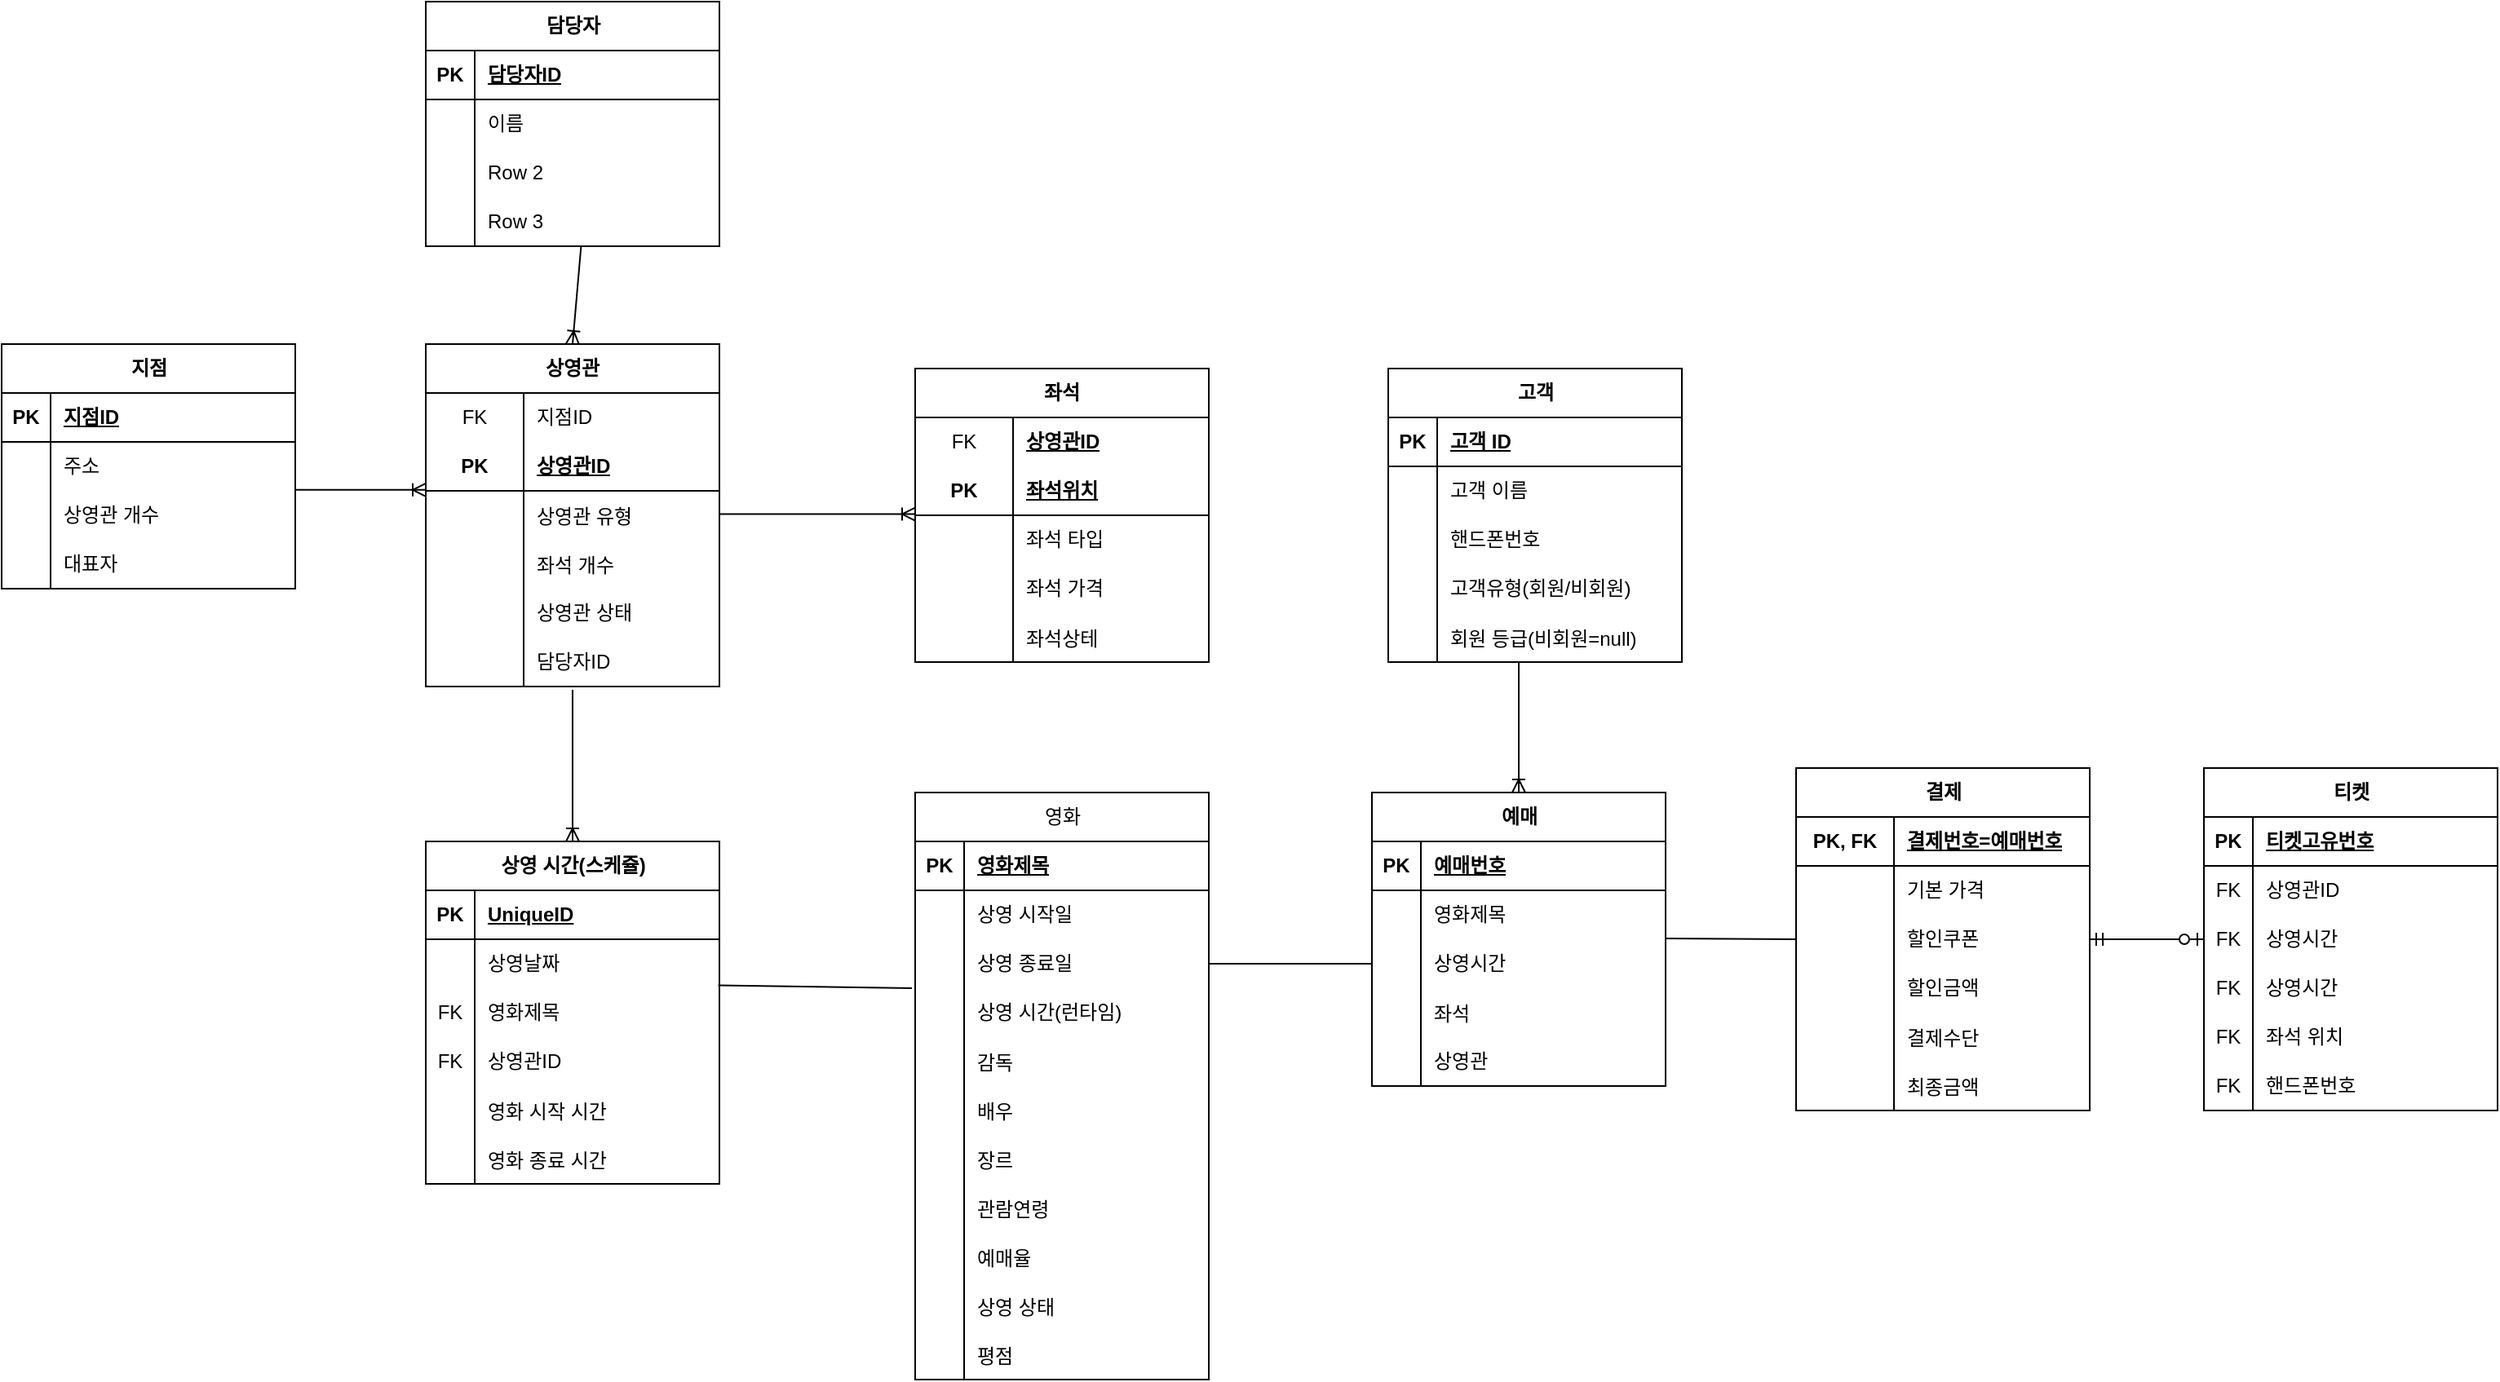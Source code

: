 <mxfile version="24.6.4" type="device">
  <diagram name="페이지-1" id="f576TFpVm04hNet3iwDe">
    <mxGraphModel dx="3452" dy="1413" grid="1" gridSize="10" guides="1" tooltips="1" connect="1" arrows="1" fold="1" page="1" pageScale="1" pageWidth="827" pageHeight="1169" math="0" shadow="0">
      <root>
        <mxCell id="0" />
        <mxCell id="1" parent="0" />
        <mxCell id="UPmTqQPLd_JQH1k5QN7W-1" value="고객" style="shape=table;startSize=30;container=1;collapsible=1;childLayout=tableLayout;fixedRows=1;rowLines=0;fontStyle=1;align=center;resizeLast=1;html=1;" parent="1" vertex="1">
          <mxGeometry x="80" y="355" width="180" height="180" as="geometry" />
        </mxCell>
        <mxCell id="UPmTqQPLd_JQH1k5QN7W-2" value="" style="shape=tableRow;horizontal=0;startSize=0;swimlaneHead=0;swimlaneBody=0;fillColor=none;collapsible=0;dropTarget=0;points=[[0,0.5],[1,0.5]];portConstraint=eastwest;top=0;left=0;right=0;bottom=1;" parent="UPmTqQPLd_JQH1k5QN7W-1" vertex="1">
          <mxGeometry y="30" width="180" height="30" as="geometry" />
        </mxCell>
        <mxCell id="UPmTqQPLd_JQH1k5QN7W-3" value="PK" style="shape=partialRectangle;connectable=0;fillColor=none;top=0;left=0;bottom=0;right=0;fontStyle=1;overflow=hidden;whiteSpace=wrap;html=1;" parent="UPmTqQPLd_JQH1k5QN7W-2" vertex="1">
          <mxGeometry width="30" height="30" as="geometry">
            <mxRectangle width="30" height="30" as="alternateBounds" />
          </mxGeometry>
        </mxCell>
        <mxCell id="UPmTqQPLd_JQH1k5QN7W-4" value="고객 ID" style="shape=partialRectangle;connectable=0;fillColor=none;top=0;left=0;bottom=0;right=0;align=left;spacingLeft=6;fontStyle=5;overflow=hidden;whiteSpace=wrap;html=1;" parent="UPmTqQPLd_JQH1k5QN7W-2" vertex="1">
          <mxGeometry x="30" width="150" height="30" as="geometry">
            <mxRectangle width="150" height="30" as="alternateBounds" />
          </mxGeometry>
        </mxCell>
        <mxCell id="UPmTqQPLd_JQH1k5QN7W-5" value="" style="shape=tableRow;horizontal=0;startSize=0;swimlaneHead=0;swimlaneBody=0;fillColor=none;collapsible=0;dropTarget=0;points=[[0,0.5],[1,0.5]];portConstraint=eastwest;top=0;left=0;right=0;bottom=0;" parent="UPmTqQPLd_JQH1k5QN7W-1" vertex="1">
          <mxGeometry y="60" width="180" height="30" as="geometry" />
        </mxCell>
        <mxCell id="UPmTqQPLd_JQH1k5QN7W-6" value="" style="shape=partialRectangle;connectable=0;fillColor=none;top=0;left=0;bottom=0;right=0;editable=1;overflow=hidden;whiteSpace=wrap;html=1;" parent="UPmTqQPLd_JQH1k5QN7W-5" vertex="1">
          <mxGeometry width="30" height="30" as="geometry">
            <mxRectangle width="30" height="30" as="alternateBounds" />
          </mxGeometry>
        </mxCell>
        <mxCell id="UPmTqQPLd_JQH1k5QN7W-7" value="고객 이름" style="shape=partialRectangle;connectable=0;fillColor=none;top=0;left=0;bottom=0;right=0;align=left;spacingLeft=6;overflow=hidden;whiteSpace=wrap;html=1;" parent="UPmTqQPLd_JQH1k5QN7W-5" vertex="1">
          <mxGeometry x="30" width="150" height="30" as="geometry">
            <mxRectangle width="150" height="30" as="alternateBounds" />
          </mxGeometry>
        </mxCell>
        <mxCell id="UPmTqQPLd_JQH1k5QN7W-8" value="" style="shape=tableRow;horizontal=0;startSize=0;swimlaneHead=0;swimlaneBody=0;fillColor=none;collapsible=0;dropTarget=0;points=[[0,0.5],[1,0.5]];portConstraint=eastwest;top=0;left=0;right=0;bottom=0;" parent="UPmTqQPLd_JQH1k5QN7W-1" vertex="1">
          <mxGeometry y="90" width="180" height="30" as="geometry" />
        </mxCell>
        <mxCell id="UPmTqQPLd_JQH1k5QN7W-9" value="" style="shape=partialRectangle;connectable=0;fillColor=none;top=0;left=0;bottom=0;right=0;editable=1;overflow=hidden;whiteSpace=wrap;html=1;" parent="UPmTqQPLd_JQH1k5QN7W-8" vertex="1">
          <mxGeometry width="30" height="30" as="geometry">
            <mxRectangle width="30" height="30" as="alternateBounds" />
          </mxGeometry>
        </mxCell>
        <mxCell id="UPmTqQPLd_JQH1k5QN7W-10" value="핸드폰번호" style="shape=partialRectangle;connectable=0;fillColor=none;top=0;left=0;bottom=0;right=0;align=left;spacingLeft=6;overflow=hidden;whiteSpace=wrap;html=1;" parent="UPmTqQPLd_JQH1k5QN7W-8" vertex="1">
          <mxGeometry x="30" width="150" height="30" as="geometry">
            <mxRectangle width="150" height="30" as="alternateBounds" />
          </mxGeometry>
        </mxCell>
        <mxCell id="UPmTqQPLd_JQH1k5QN7W-11" value="" style="shape=tableRow;horizontal=0;startSize=0;swimlaneHead=0;swimlaneBody=0;fillColor=none;collapsible=0;dropTarget=0;points=[[0,0.5],[1,0.5]];portConstraint=eastwest;top=0;left=0;right=0;bottom=0;" parent="UPmTqQPLd_JQH1k5QN7W-1" vertex="1">
          <mxGeometry y="120" width="180" height="30" as="geometry" />
        </mxCell>
        <mxCell id="UPmTqQPLd_JQH1k5QN7W-12" value="" style="shape=partialRectangle;connectable=0;fillColor=none;top=0;left=0;bottom=0;right=0;editable=1;overflow=hidden;whiteSpace=wrap;html=1;" parent="UPmTqQPLd_JQH1k5QN7W-11" vertex="1">
          <mxGeometry width="30" height="30" as="geometry">
            <mxRectangle width="30" height="30" as="alternateBounds" />
          </mxGeometry>
        </mxCell>
        <mxCell id="UPmTqQPLd_JQH1k5QN7W-13" value="고객유형(회원/비회원)" style="shape=partialRectangle;connectable=0;fillColor=none;top=0;left=0;bottom=0;right=0;align=left;spacingLeft=6;overflow=hidden;whiteSpace=wrap;html=1;" parent="UPmTqQPLd_JQH1k5QN7W-11" vertex="1">
          <mxGeometry x="30" width="150" height="30" as="geometry">
            <mxRectangle width="150" height="30" as="alternateBounds" />
          </mxGeometry>
        </mxCell>
        <mxCell id="UPmTqQPLd_JQH1k5QN7W-14" value="" style="shape=tableRow;horizontal=0;startSize=0;swimlaneHead=0;swimlaneBody=0;fillColor=none;collapsible=0;dropTarget=0;points=[[0,0.5],[1,0.5]];portConstraint=eastwest;top=0;left=0;right=0;bottom=0;" parent="UPmTqQPLd_JQH1k5QN7W-1" vertex="1">
          <mxGeometry y="150" width="180" height="30" as="geometry" />
        </mxCell>
        <mxCell id="UPmTqQPLd_JQH1k5QN7W-15" value="" style="shape=partialRectangle;connectable=0;fillColor=none;top=0;left=0;bottom=0;right=0;editable=1;overflow=hidden;" parent="UPmTqQPLd_JQH1k5QN7W-14" vertex="1">
          <mxGeometry width="30" height="30" as="geometry">
            <mxRectangle width="30" height="30" as="alternateBounds" />
          </mxGeometry>
        </mxCell>
        <mxCell id="UPmTqQPLd_JQH1k5QN7W-16" value="회원 등급(비회원=null)" style="shape=partialRectangle;connectable=0;fillColor=none;top=0;left=0;bottom=0;right=0;align=left;spacingLeft=6;overflow=hidden;" parent="UPmTqQPLd_JQH1k5QN7W-14" vertex="1">
          <mxGeometry x="30" width="150" height="30" as="geometry">
            <mxRectangle width="150" height="30" as="alternateBounds" />
          </mxGeometry>
        </mxCell>
        <mxCell id="UPmTqQPLd_JQH1k5QN7W-17" value="예매" style="shape=table;startSize=30;container=1;collapsible=1;childLayout=tableLayout;fixedRows=1;rowLines=0;fontStyle=1;align=center;resizeLast=1;html=1;" parent="1" vertex="1">
          <mxGeometry x="70" y="615" width="180" height="180" as="geometry" />
        </mxCell>
        <mxCell id="UPmTqQPLd_JQH1k5QN7W-18" value="" style="shape=tableRow;horizontal=0;startSize=0;swimlaneHead=0;swimlaneBody=0;fillColor=none;collapsible=0;dropTarget=0;points=[[0,0.5],[1,0.5]];portConstraint=eastwest;top=0;left=0;right=0;bottom=1;" parent="UPmTqQPLd_JQH1k5QN7W-17" vertex="1">
          <mxGeometry y="30" width="180" height="30" as="geometry" />
        </mxCell>
        <mxCell id="UPmTqQPLd_JQH1k5QN7W-19" value="PK" style="shape=partialRectangle;connectable=0;fillColor=none;top=0;left=0;bottom=0;right=0;fontStyle=1;overflow=hidden;whiteSpace=wrap;html=1;" parent="UPmTqQPLd_JQH1k5QN7W-18" vertex="1">
          <mxGeometry width="30" height="30" as="geometry">
            <mxRectangle width="30" height="30" as="alternateBounds" />
          </mxGeometry>
        </mxCell>
        <mxCell id="UPmTqQPLd_JQH1k5QN7W-20" value="예매번호" style="shape=partialRectangle;connectable=0;fillColor=none;top=0;left=0;bottom=0;right=0;align=left;spacingLeft=6;fontStyle=5;overflow=hidden;whiteSpace=wrap;html=1;" parent="UPmTqQPLd_JQH1k5QN7W-18" vertex="1">
          <mxGeometry x="30" width="150" height="30" as="geometry">
            <mxRectangle width="150" height="30" as="alternateBounds" />
          </mxGeometry>
        </mxCell>
        <mxCell id="UPmTqQPLd_JQH1k5QN7W-21" value="" style="shape=tableRow;horizontal=0;startSize=0;swimlaneHead=0;swimlaneBody=0;fillColor=none;collapsible=0;dropTarget=0;points=[[0,0.5],[1,0.5]];portConstraint=eastwest;top=0;left=0;right=0;bottom=0;" parent="UPmTqQPLd_JQH1k5QN7W-17" vertex="1">
          <mxGeometry y="60" width="180" height="30" as="geometry" />
        </mxCell>
        <mxCell id="UPmTqQPLd_JQH1k5QN7W-22" value="" style="shape=partialRectangle;connectable=0;fillColor=none;top=0;left=0;bottom=0;right=0;editable=1;overflow=hidden;whiteSpace=wrap;html=1;" parent="UPmTqQPLd_JQH1k5QN7W-21" vertex="1">
          <mxGeometry width="30" height="30" as="geometry">
            <mxRectangle width="30" height="30" as="alternateBounds" />
          </mxGeometry>
        </mxCell>
        <mxCell id="UPmTqQPLd_JQH1k5QN7W-23" value="영화제목" style="shape=partialRectangle;connectable=0;fillColor=none;top=0;left=0;bottom=0;right=0;align=left;spacingLeft=6;overflow=hidden;whiteSpace=wrap;html=1;" parent="UPmTqQPLd_JQH1k5QN7W-21" vertex="1">
          <mxGeometry x="30" width="150" height="30" as="geometry">
            <mxRectangle width="150" height="30" as="alternateBounds" />
          </mxGeometry>
        </mxCell>
        <mxCell id="UPmTqQPLd_JQH1k5QN7W-24" value="" style="shape=tableRow;horizontal=0;startSize=0;swimlaneHead=0;swimlaneBody=0;fillColor=none;collapsible=0;dropTarget=0;points=[[0,0.5],[1,0.5]];portConstraint=eastwest;top=0;left=0;right=0;bottom=0;" parent="UPmTqQPLd_JQH1k5QN7W-17" vertex="1">
          <mxGeometry y="90" width="180" height="30" as="geometry" />
        </mxCell>
        <mxCell id="UPmTqQPLd_JQH1k5QN7W-25" value="" style="shape=partialRectangle;connectable=0;fillColor=none;top=0;left=0;bottom=0;right=0;editable=1;overflow=hidden;whiteSpace=wrap;html=1;" parent="UPmTqQPLd_JQH1k5QN7W-24" vertex="1">
          <mxGeometry width="30" height="30" as="geometry">
            <mxRectangle width="30" height="30" as="alternateBounds" />
          </mxGeometry>
        </mxCell>
        <mxCell id="UPmTqQPLd_JQH1k5QN7W-26" value="상영시간" style="shape=partialRectangle;connectable=0;fillColor=none;top=0;left=0;bottom=0;right=0;align=left;spacingLeft=6;overflow=hidden;whiteSpace=wrap;html=1;" parent="UPmTqQPLd_JQH1k5QN7W-24" vertex="1">
          <mxGeometry x="30" width="150" height="30" as="geometry">
            <mxRectangle width="150" height="30" as="alternateBounds" />
          </mxGeometry>
        </mxCell>
        <mxCell id="UPmTqQPLd_JQH1k5QN7W-27" value="" style="shape=tableRow;horizontal=0;startSize=0;swimlaneHead=0;swimlaneBody=0;fillColor=none;collapsible=0;dropTarget=0;points=[[0,0.5],[1,0.5]];portConstraint=eastwest;top=0;left=0;right=0;bottom=0;" parent="UPmTqQPLd_JQH1k5QN7W-17" vertex="1">
          <mxGeometry y="120" width="180" height="30" as="geometry" />
        </mxCell>
        <mxCell id="UPmTqQPLd_JQH1k5QN7W-28" value="" style="shape=partialRectangle;connectable=0;fillColor=none;top=0;left=0;bottom=0;right=0;editable=1;overflow=hidden;" parent="UPmTqQPLd_JQH1k5QN7W-27" vertex="1">
          <mxGeometry width="30" height="30" as="geometry">
            <mxRectangle width="30" height="30" as="alternateBounds" />
          </mxGeometry>
        </mxCell>
        <mxCell id="UPmTqQPLd_JQH1k5QN7W-29" value="좌석" style="shape=partialRectangle;connectable=0;fillColor=none;top=0;left=0;bottom=0;right=0;align=left;spacingLeft=6;overflow=hidden;" parent="UPmTqQPLd_JQH1k5QN7W-27" vertex="1">
          <mxGeometry x="30" width="150" height="30" as="geometry">
            <mxRectangle width="150" height="30" as="alternateBounds" />
          </mxGeometry>
        </mxCell>
        <mxCell id="UPmTqQPLd_JQH1k5QN7W-30" value="" style="shape=tableRow;horizontal=0;startSize=0;swimlaneHead=0;swimlaneBody=0;fillColor=none;collapsible=0;dropTarget=0;points=[[0,0.5],[1,0.5]];portConstraint=eastwest;top=0;left=0;right=0;bottom=0;" parent="UPmTqQPLd_JQH1k5QN7W-17" vertex="1">
          <mxGeometry y="150" width="180" height="30" as="geometry" />
        </mxCell>
        <mxCell id="UPmTqQPLd_JQH1k5QN7W-31" value="" style="shape=partialRectangle;connectable=0;fillColor=none;top=0;left=0;bottom=0;right=0;editable=1;overflow=hidden;whiteSpace=wrap;html=1;" parent="UPmTqQPLd_JQH1k5QN7W-30" vertex="1">
          <mxGeometry width="30" height="30" as="geometry">
            <mxRectangle width="30" height="30" as="alternateBounds" />
          </mxGeometry>
        </mxCell>
        <mxCell id="UPmTqQPLd_JQH1k5QN7W-32" value="상영관" style="shape=partialRectangle;connectable=0;fillColor=none;top=0;left=0;bottom=0;right=0;align=left;spacingLeft=6;overflow=hidden;whiteSpace=wrap;html=1;" parent="UPmTqQPLd_JQH1k5QN7W-30" vertex="1">
          <mxGeometry x="30" width="150" height="30" as="geometry">
            <mxRectangle width="150" height="30" as="alternateBounds" />
          </mxGeometry>
        </mxCell>
        <mxCell id="UPmTqQPLd_JQH1k5QN7W-33" value="지점" style="shape=table;startSize=30;container=1;collapsible=1;childLayout=tableLayout;fixedRows=1;rowLines=0;fontStyle=1;align=center;resizeLast=1;html=1;" parent="1" vertex="1">
          <mxGeometry x="-770" y="340" width="180" height="150" as="geometry" />
        </mxCell>
        <mxCell id="UPmTqQPLd_JQH1k5QN7W-34" value="" style="shape=tableRow;horizontal=0;startSize=0;swimlaneHead=0;swimlaneBody=0;fillColor=none;collapsible=0;dropTarget=0;points=[[0,0.5],[1,0.5]];portConstraint=eastwest;top=0;left=0;right=0;bottom=1;" parent="UPmTqQPLd_JQH1k5QN7W-33" vertex="1">
          <mxGeometry y="30" width="180" height="30" as="geometry" />
        </mxCell>
        <mxCell id="UPmTqQPLd_JQH1k5QN7W-35" value="PK" style="shape=partialRectangle;connectable=0;fillColor=none;top=0;left=0;bottom=0;right=0;fontStyle=1;overflow=hidden;whiteSpace=wrap;html=1;" parent="UPmTqQPLd_JQH1k5QN7W-34" vertex="1">
          <mxGeometry width="30" height="30" as="geometry">
            <mxRectangle width="30" height="30" as="alternateBounds" />
          </mxGeometry>
        </mxCell>
        <mxCell id="UPmTqQPLd_JQH1k5QN7W-36" value="지점ID" style="shape=partialRectangle;connectable=0;fillColor=none;top=0;left=0;bottom=0;right=0;align=left;spacingLeft=6;fontStyle=5;overflow=hidden;whiteSpace=wrap;html=1;" parent="UPmTqQPLd_JQH1k5QN7W-34" vertex="1">
          <mxGeometry x="30" width="150" height="30" as="geometry">
            <mxRectangle width="150" height="30" as="alternateBounds" />
          </mxGeometry>
        </mxCell>
        <mxCell id="UPmTqQPLd_JQH1k5QN7W-37" value="" style="shape=tableRow;horizontal=0;startSize=0;swimlaneHead=0;swimlaneBody=0;fillColor=none;collapsible=0;dropTarget=0;points=[[0,0.5],[1,0.5]];portConstraint=eastwest;top=0;left=0;right=0;bottom=0;" parent="UPmTqQPLd_JQH1k5QN7W-33" vertex="1">
          <mxGeometry y="60" width="180" height="30" as="geometry" />
        </mxCell>
        <mxCell id="UPmTqQPLd_JQH1k5QN7W-38" value="" style="shape=partialRectangle;connectable=0;fillColor=none;top=0;left=0;bottom=0;right=0;editable=1;overflow=hidden;whiteSpace=wrap;html=1;" parent="UPmTqQPLd_JQH1k5QN7W-37" vertex="1">
          <mxGeometry width="30" height="30" as="geometry">
            <mxRectangle width="30" height="30" as="alternateBounds" />
          </mxGeometry>
        </mxCell>
        <mxCell id="UPmTqQPLd_JQH1k5QN7W-39" value="주소" style="shape=partialRectangle;connectable=0;fillColor=none;top=0;left=0;bottom=0;right=0;align=left;spacingLeft=6;overflow=hidden;whiteSpace=wrap;html=1;" parent="UPmTqQPLd_JQH1k5QN7W-37" vertex="1">
          <mxGeometry x="30" width="150" height="30" as="geometry">
            <mxRectangle width="150" height="30" as="alternateBounds" />
          </mxGeometry>
        </mxCell>
        <mxCell id="UPmTqQPLd_JQH1k5QN7W-40" value="" style="shape=tableRow;horizontal=0;startSize=0;swimlaneHead=0;swimlaneBody=0;fillColor=none;collapsible=0;dropTarget=0;points=[[0,0.5],[1,0.5]];portConstraint=eastwest;top=0;left=0;right=0;bottom=0;" parent="UPmTqQPLd_JQH1k5QN7W-33" vertex="1">
          <mxGeometry y="90" width="180" height="30" as="geometry" />
        </mxCell>
        <mxCell id="UPmTqQPLd_JQH1k5QN7W-41" value="" style="shape=partialRectangle;connectable=0;fillColor=none;top=0;left=0;bottom=0;right=0;editable=1;overflow=hidden;whiteSpace=wrap;html=1;" parent="UPmTqQPLd_JQH1k5QN7W-40" vertex="1">
          <mxGeometry width="30" height="30" as="geometry">
            <mxRectangle width="30" height="30" as="alternateBounds" />
          </mxGeometry>
        </mxCell>
        <mxCell id="UPmTqQPLd_JQH1k5QN7W-42" value="상영관 개수" style="shape=partialRectangle;connectable=0;fillColor=none;top=0;left=0;bottom=0;right=0;align=left;spacingLeft=6;overflow=hidden;whiteSpace=wrap;html=1;" parent="UPmTqQPLd_JQH1k5QN7W-40" vertex="1">
          <mxGeometry x="30" width="150" height="30" as="geometry">
            <mxRectangle width="150" height="30" as="alternateBounds" />
          </mxGeometry>
        </mxCell>
        <mxCell id="UPmTqQPLd_JQH1k5QN7W-43" value="" style="shape=tableRow;horizontal=0;startSize=0;swimlaneHead=0;swimlaneBody=0;fillColor=none;collapsible=0;dropTarget=0;points=[[0,0.5],[1,0.5]];portConstraint=eastwest;top=0;left=0;right=0;bottom=0;" parent="UPmTqQPLd_JQH1k5QN7W-33" vertex="1">
          <mxGeometry y="120" width="180" height="30" as="geometry" />
        </mxCell>
        <mxCell id="UPmTqQPLd_JQH1k5QN7W-44" value="" style="shape=partialRectangle;connectable=0;fillColor=none;top=0;left=0;bottom=0;right=0;editable=1;overflow=hidden;whiteSpace=wrap;html=1;" parent="UPmTqQPLd_JQH1k5QN7W-43" vertex="1">
          <mxGeometry width="30" height="30" as="geometry">
            <mxRectangle width="30" height="30" as="alternateBounds" />
          </mxGeometry>
        </mxCell>
        <mxCell id="UPmTqQPLd_JQH1k5QN7W-45" value="대표자" style="shape=partialRectangle;connectable=0;fillColor=none;top=0;left=0;bottom=0;right=0;align=left;spacingLeft=6;overflow=hidden;whiteSpace=wrap;html=1;" parent="UPmTqQPLd_JQH1k5QN7W-43" vertex="1">
          <mxGeometry x="30" width="150" height="30" as="geometry">
            <mxRectangle width="150" height="30" as="alternateBounds" />
          </mxGeometry>
        </mxCell>
        <mxCell id="UPmTqQPLd_JQH1k5QN7W-46" value="상영관" style="shape=table;startSize=30;container=1;collapsible=1;childLayout=tableLayout;fixedRows=1;rowLines=0;fontStyle=1;align=center;resizeLast=1;html=1;whiteSpace=wrap;" parent="1" vertex="1">
          <mxGeometry x="-510" y="340" width="180" height="210" as="geometry" />
        </mxCell>
        <mxCell id="UPmTqQPLd_JQH1k5QN7W-47" value="" style="shape=tableRow;horizontal=0;startSize=0;swimlaneHead=0;swimlaneBody=0;fillColor=none;collapsible=0;dropTarget=0;points=[[0,0.5],[1,0.5]];portConstraint=eastwest;top=0;left=0;right=0;bottom=0;" parent="UPmTqQPLd_JQH1k5QN7W-46" vertex="1">
          <mxGeometry y="30" width="180" height="30" as="geometry" />
        </mxCell>
        <mxCell id="UPmTqQPLd_JQH1k5QN7W-48" value="FK" style="shape=partialRectangle;connectable=0;fillColor=none;top=0;left=0;bottom=0;right=0;fontStyle=0;overflow=hidden;whiteSpace=wrap;html=1;" parent="UPmTqQPLd_JQH1k5QN7W-47" vertex="1">
          <mxGeometry width="60" height="30" as="geometry">
            <mxRectangle width="60" height="30" as="alternateBounds" />
          </mxGeometry>
        </mxCell>
        <mxCell id="UPmTqQPLd_JQH1k5QN7W-49" value="지점ID" style="shape=partialRectangle;connectable=0;fillColor=none;top=0;left=0;bottom=0;right=0;align=left;spacingLeft=6;fontStyle=0;overflow=hidden;whiteSpace=wrap;html=1;" parent="UPmTqQPLd_JQH1k5QN7W-47" vertex="1">
          <mxGeometry x="60" width="120" height="30" as="geometry">
            <mxRectangle width="120" height="30" as="alternateBounds" />
          </mxGeometry>
        </mxCell>
        <mxCell id="UPmTqQPLd_JQH1k5QN7W-50" value="" style="shape=tableRow;horizontal=0;startSize=0;swimlaneHead=0;swimlaneBody=0;fillColor=none;collapsible=0;dropTarget=0;points=[[0,0.5],[1,0.5]];portConstraint=eastwest;top=0;left=0;right=0;bottom=1;html=1;" parent="UPmTqQPLd_JQH1k5QN7W-46" vertex="1">
          <mxGeometry y="60" width="180" height="30" as="geometry" />
        </mxCell>
        <mxCell id="UPmTqQPLd_JQH1k5QN7W-51" value="PK" style="shape=partialRectangle;connectable=0;fillColor=none;top=0;left=0;bottom=0;right=0;fontStyle=1;overflow=hidden;html=1;whiteSpace=wrap;" parent="UPmTqQPLd_JQH1k5QN7W-50" vertex="1">
          <mxGeometry width="60" height="30" as="geometry">
            <mxRectangle width="60" height="30" as="alternateBounds" />
          </mxGeometry>
        </mxCell>
        <mxCell id="UPmTqQPLd_JQH1k5QN7W-52" value="상영관ID" style="shape=partialRectangle;connectable=0;fillColor=none;top=0;left=0;bottom=0;right=0;align=left;spacingLeft=6;fontStyle=5;overflow=hidden;html=1;whiteSpace=wrap;" parent="UPmTqQPLd_JQH1k5QN7W-50" vertex="1">
          <mxGeometry x="60" width="120" height="30" as="geometry">
            <mxRectangle width="120" height="30" as="alternateBounds" />
          </mxGeometry>
        </mxCell>
        <mxCell id="UPmTqQPLd_JQH1k5QN7W-53" value="" style="shape=tableRow;horizontal=0;startSize=0;swimlaneHead=0;swimlaneBody=0;fillColor=none;collapsible=0;dropTarget=0;points=[[0,0.5],[1,0.5]];portConstraint=eastwest;top=0;left=0;right=0;bottom=0;" parent="UPmTqQPLd_JQH1k5QN7W-46" vertex="1">
          <mxGeometry y="90" width="180" height="30" as="geometry" />
        </mxCell>
        <mxCell id="UPmTqQPLd_JQH1k5QN7W-54" value="" style="shape=partialRectangle;connectable=0;fillColor=none;top=0;left=0;bottom=0;right=0;editable=1;overflow=hidden;" parent="UPmTqQPLd_JQH1k5QN7W-53" vertex="1">
          <mxGeometry width="60" height="30" as="geometry">
            <mxRectangle width="60" height="30" as="alternateBounds" />
          </mxGeometry>
        </mxCell>
        <mxCell id="UPmTqQPLd_JQH1k5QN7W-55" value="상영관 유형" style="shape=partialRectangle;connectable=0;fillColor=none;top=0;left=0;bottom=0;right=0;align=left;spacingLeft=6;overflow=hidden;" parent="UPmTqQPLd_JQH1k5QN7W-53" vertex="1">
          <mxGeometry x="60" width="120" height="30" as="geometry">
            <mxRectangle width="120" height="30" as="alternateBounds" />
          </mxGeometry>
        </mxCell>
        <mxCell id="UPmTqQPLd_JQH1k5QN7W-56" value="" style="shape=tableRow;horizontal=0;startSize=0;swimlaneHead=0;swimlaneBody=0;fillColor=none;collapsible=0;dropTarget=0;points=[[0,0.5],[1,0.5]];portConstraint=eastwest;top=0;left=0;right=0;bottom=0;" parent="UPmTqQPLd_JQH1k5QN7W-46" vertex="1">
          <mxGeometry y="120" width="180" height="30" as="geometry" />
        </mxCell>
        <mxCell id="UPmTqQPLd_JQH1k5QN7W-57" value="" style="shape=partialRectangle;connectable=0;fillColor=none;top=0;left=0;bottom=0;right=0;editable=1;overflow=hidden;" parent="UPmTqQPLd_JQH1k5QN7W-56" vertex="1">
          <mxGeometry width="60" height="30" as="geometry">
            <mxRectangle width="60" height="30" as="alternateBounds" />
          </mxGeometry>
        </mxCell>
        <mxCell id="UPmTqQPLd_JQH1k5QN7W-58" value="좌석 개수" style="shape=partialRectangle;connectable=0;fillColor=none;top=0;left=0;bottom=0;right=0;align=left;spacingLeft=6;overflow=hidden;" parent="UPmTqQPLd_JQH1k5QN7W-56" vertex="1">
          <mxGeometry x="60" width="120" height="30" as="geometry">
            <mxRectangle width="120" height="30" as="alternateBounds" />
          </mxGeometry>
        </mxCell>
        <mxCell id="UPmTqQPLd_JQH1k5QN7W-59" value="" style="shape=tableRow;horizontal=0;startSize=0;swimlaneHead=0;swimlaneBody=0;fillColor=none;collapsible=0;dropTarget=0;points=[[0,0.5],[1,0.5]];portConstraint=eastwest;top=0;left=0;right=0;bottom=0;html=1;" parent="UPmTqQPLd_JQH1k5QN7W-46" vertex="1">
          <mxGeometry y="150" width="180" height="30" as="geometry" />
        </mxCell>
        <mxCell id="UPmTqQPLd_JQH1k5QN7W-60" value="" style="shape=partialRectangle;connectable=0;fillColor=none;top=0;left=0;bottom=0;right=0;editable=1;overflow=hidden;html=1;whiteSpace=wrap;" parent="UPmTqQPLd_JQH1k5QN7W-59" vertex="1">
          <mxGeometry width="60" height="30" as="geometry">
            <mxRectangle width="60" height="30" as="alternateBounds" />
          </mxGeometry>
        </mxCell>
        <mxCell id="UPmTqQPLd_JQH1k5QN7W-61" value="상영관 상태" style="shape=partialRectangle;connectable=0;fillColor=none;top=0;left=0;bottom=0;right=0;align=left;spacingLeft=6;overflow=hidden;html=1;whiteSpace=wrap;" parent="UPmTqQPLd_JQH1k5QN7W-59" vertex="1">
          <mxGeometry x="60" width="120" height="30" as="geometry">
            <mxRectangle width="120" height="30" as="alternateBounds" />
          </mxGeometry>
        </mxCell>
        <mxCell id="UPmTqQPLd_JQH1k5QN7W-62" value="" style="shape=tableRow;horizontal=0;startSize=0;swimlaneHead=0;swimlaneBody=0;fillColor=none;collapsible=0;dropTarget=0;points=[[0,0.5],[1,0.5]];portConstraint=eastwest;top=0;left=0;right=0;bottom=0;html=1;" parent="UPmTqQPLd_JQH1k5QN7W-46" vertex="1">
          <mxGeometry y="180" width="180" height="30" as="geometry" />
        </mxCell>
        <mxCell id="UPmTqQPLd_JQH1k5QN7W-63" value="" style="shape=partialRectangle;connectable=0;fillColor=none;top=0;left=0;bottom=0;right=0;editable=1;overflow=hidden;html=1;whiteSpace=wrap;" parent="UPmTqQPLd_JQH1k5QN7W-62" vertex="1">
          <mxGeometry width="60" height="30" as="geometry">
            <mxRectangle width="60" height="30" as="alternateBounds" />
          </mxGeometry>
        </mxCell>
        <mxCell id="UPmTqQPLd_JQH1k5QN7W-64" value="담당자ID" style="shape=partialRectangle;connectable=0;fillColor=none;top=0;left=0;bottom=0;right=0;align=left;spacingLeft=6;overflow=hidden;html=1;whiteSpace=wrap;" parent="UPmTqQPLd_JQH1k5QN7W-62" vertex="1">
          <mxGeometry x="60" width="120" height="30" as="geometry">
            <mxRectangle width="120" height="30" as="alternateBounds" />
          </mxGeometry>
        </mxCell>
        <mxCell id="UPmTqQPLd_JQH1k5QN7W-65" value="" style="edgeStyle=entityRelationEdgeStyle;fontSize=12;html=1;endArrow=ERoneToMany;rounded=0;exitX=1;exitY=0.5;exitDx=0;exitDy=0;entryX=0;entryY=0.5;entryDx=0;entryDy=0;" parent="1" edge="1">
          <mxGeometry width="100" height="100" relative="1" as="geometry">
            <mxPoint x="-590" y="429.41" as="sourcePoint" />
            <mxPoint x="-510" y="429.41" as="targetPoint" />
            <Array as="points">
              <mxPoint x="-560" y="459.41" />
              <mxPoint x="-550" y="469.41" />
            </Array>
          </mxGeometry>
        </mxCell>
        <mxCell id="UPmTqQPLd_JQH1k5QN7W-66" value="좌석" style="shape=table;startSize=30;container=1;collapsible=1;childLayout=tableLayout;fixedRows=1;rowLines=0;fontStyle=1;align=center;resizeLast=1;html=1;whiteSpace=wrap;" parent="1" vertex="1">
          <mxGeometry x="-210" y="355" width="180" height="180" as="geometry" />
        </mxCell>
        <mxCell id="UPmTqQPLd_JQH1k5QN7W-67" value="" style="shape=tableRow;horizontal=0;startSize=0;swimlaneHead=0;swimlaneBody=0;fillColor=none;collapsible=0;dropTarget=0;points=[[0,0.5],[1,0.5]];portConstraint=eastwest;top=0;left=0;right=0;bottom=0;" parent="UPmTqQPLd_JQH1k5QN7W-66" vertex="1">
          <mxGeometry y="30" width="180" height="30" as="geometry" />
        </mxCell>
        <mxCell id="UPmTqQPLd_JQH1k5QN7W-68" value="FK" style="shape=partialRectangle;connectable=0;fillColor=none;top=0;left=0;bottom=0;right=0;fontStyle=0;overflow=hidden;whiteSpace=wrap;html=1;" parent="UPmTqQPLd_JQH1k5QN7W-67" vertex="1">
          <mxGeometry width="60" height="30" as="geometry">
            <mxRectangle width="60" height="30" as="alternateBounds" />
          </mxGeometry>
        </mxCell>
        <mxCell id="UPmTqQPLd_JQH1k5QN7W-69" value="&lt;span style=&quot;font-weight: 700; text-decoration-line: underline;&quot;&gt;상영관ID&lt;/span&gt;" style="shape=partialRectangle;connectable=0;fillColor=none;top=0;left=0;bottom=0;right=0;align=left;spacingLeft=6;fontStyle=0;overflow=hidden;whiteSpace=wrap;html=1;" parent="UPmTqQPLd_JQH1k5QN7W-67" vertex="1">
          <mxGeometry x="60" width="120" height="30" as="geometry">
            <mxRectangle width="120" height="30" as="alternateBounds" />
          </mxGeometry>
        </mxCell>
        <mxCell id="UPmTqQPLd_JQH1k5QN7W-70" value="" style="shape=tableRow;horizontal=0;startSize=0;swimlaneHead=0;swimlaneBody=0;fillColor=none;collapsible=0;dropTarget=0;points=[[0,0.5],[1,0.5]];portConstraint=eastwest;top=0;left=0;right=0;bottom=1;html=1;" parent="UPmTqQPLd_JQH1k5QN7W-66" vertex="1">
          <mxGeometry y="60" width="180" height="30" as="geometry" />
        </mxCell>
        <mxCell id="UPmTqQPLd_JQH1k5QN7W-71" value="PK" style="shape=partialRectangle;connectable=0;fillColor=none;top=0;left=0;bottom=0;right=0;fontStyle=1;overflow=hidden;html=1;whiteSpace=wrap;" parent="UPmTqQPLd_JQH1k5QN7W-70" vertex="1">
          <mxGeometry width="60" height="30" as="geometry">
            <mxRectangle width="60" height="30" as="alternateBounds" />
          </mxGeometry>
        </mxCell>
        <mxCell id="UPmTqQPLd_JQH1k5QN7W-72" value="좌석위치" style="shape=partialRectangle;connectable=0;fillColor=none;top=0;left=0;bottom=0;right=0;align=left;spacingLeft=6;fontStyle=5;overflow=hidden;html=1;whiteSpace=wrap;" parent="UPmTqQPLd_JQH1k5QN7W-70" vertex="1">
          <mxGeometry x="60" width="120" height="30" as="geometry">
            <mxRectangle width="120" height="30" as="alternateBounds" />
          </mxGeometry>
        </mxCell>
        <mxCell id="UPmTqQPLd_JQH1k5QN7W-73" value="" style="shape=tableRow;horizontal=0;startSize=0;swimlaneHead=0;swimlaneBody=0;fillColor=none;collapsible=0;dropTarget=0;points=[[0,0.5],[1,0.5]];portConstraint=eastwest;top=0;left=0;right=0;bottom=0;html=1;" parent="UPmTqQPLd_JQH1k5QN7W-66" vertex="1">
          <mxGeometry y="90" width="180" height="30" as="geometry" />
        </mxCell>
        <mxCell id="UPmTqQPLd_JQH1k5QN7W-74" value="" style="shape=partialRectangle;connectable=0;fillColor=none;top=0;left=0;bottom=0;right=0;editable=1;overflow=hidden;html=1;whiteSpace=wrap;" parent="UPmTqQPLd_JQH1k5QN7W-73" vertex="1">
          <mxGeometry width="60" height="30" as="geometry">
            <mxRectangle width="60" height="30" as="alternateBounds" />
          </mxGeometry>
        </mxCell>
        <mxCell id="UPmTqQPLd_JQH1k5QN7W-75" value="좌석 타입" style="shape=partialRectangle;connectable=0;fillColor=none;top=0;left=0;bottom=0;right=0;align=left;spacingLeft=6;overflow=hidden;html=1;whiteSpace=wrap;" parent="UPmTqQPLd_JQH1k5QN7W-73" vertex="1">
          <mxGeometry x="60" width="120" height="30" as="geometry">
            <mxRectangle width="120" height="30" as="alternateBounds" />
          </mxGeometry>
        </mxCell>
        <mxCell id="UPmTqQPLd_JQH1k5QN7W-76" value="" style="shape=tableRow;horizontal=0;startSize=0;swimlaneHead=0;swimlaneBody=0;fillColor=none;collapsible=0;dropTarget=0;points=[[0,0.5],[1,0.5]];portConstraint=eastwest;top=0;left=0;right=0;bottom=0;html=1;" parent="UPmTqQPLd_JQH1k5QN7W-66" vertex="1">
          <mxGeometry y="120" width="180" height="30" as="geometry" />
        </mxCell>
        <mxCell id="UPmTqQPLd_JQH1k5QN7W-77" value="" style="shape=partialRectangle;connectable=0;fillColor=none;top=0;left=0;bottom=0;right=0;editable=1;overflow=hidden;html=1;whiteSpace=wrap;" parent="UPmTqQPLd_JQH1k5QN7W-76" vertex="1">
          <mxGeometry width="60" height="30" as="geometry">
            <mxRectangle width="60" height="30" as="alternateBounds" />
          </mxGeometry>
        </mxCell>
        <mxCell id="UPmTqQPLd_JQH1k5QN7W-78" value="좌석 가격" style="shape=partialRectangle;connectable=0;fillColor=none;top=0;left=0;bottom=0;right=0;align=left;spacingLeft=6;overflow=hidden;html=1;whiteSpace=wrap;" parent="UPmTqQPLd_JQH1k5QN7W-76" vertex="1">
          <mxGeometry x="60" width="120" height="30" as="geometry">
            <mxRectangle width="120" height="30" as="alternateBounds" />
          </mxGeometry>
        </mxCell>
        <mxCell id="UPmTqQPLd_JQH1k5QN7W-79" value="" style="shape=tableRow;horizontal=0;startSize=0;swimlaneHead=0;swimlaneBody=0;fillColor=none;collapsible=0;dropTarget=0;points=[[0,0.5],[1,0.5]];portConstraint=eastwest;top=0;left=0;right=0;bottom=0;" parent="UPmTqQPLd_JQH1k5QN7W-66" vertex="1">
          <mxGeometry y="150" width="180" height="30" as="geometry" />
        </mxCell>
        <mxCell id="UPmTqQPLd_JQH1k5QN7W-80" value="" style="shape=partialRectangle;connectable=0;fillColor=none;top=0;left=0;bottom=0;right=0;editable=1;overflow=hidden;" parent="UPmTqQPLd_JQH1k5QN7W-79" vertex="1">
          <mxGeometry width="60" height="30" as="geometry">
            <mxRectangle width="60" height="30" as="alternateBounds" />
          </mxGeometry>
        </mxCell>
        <mxCell id="UPmTqQPLd_JQH1k5QN7W-81" value="좌석상테" style="shape=partialRectangle;connectable=0;fillColor=none;top=0;left=0;bottom=0;right=0;align=left;spacingLeft=6;overflow=hidden;" parent="UPmTqQPLd_JQH1k5QN7W-79" vertex="1">
          <mxGeometry x="60" width="120" height="30" as="geometry">
            <mxRectangle width="120" height="30" as="alternateBounds" />
          </mxGeometry>
        </mxCell>
        <mxCell id="UPmTqQPLd_JQH1k5QN7W-82" value="" style="edgeStyle=entityRelationEdgeStyle;fontSize=12;html=1;endArrow=ERoneToMany;rounded=0;exitX=1;exitY=0.5;exitDx=0;exitDy=0;entryX=0;entryY=0.5;entryDx=0;entryDy=0;" parent="1" edge="1">
          <mxGeometry width="100" height="100" relative="1" as="geometry">
            <mxPoint x="-330" y="444.29" as="sourcePoint" />
            <mxPoint x="-210" y="444.29" as="targetPoint" />
          </mxGeometry>
        </mxCell>
        <mxCell id="UPmTqQPLd_JQH1k5QN7W-83" value="티켓" style="shape=table;startSize=30;container=1;collapsible=1;childLayout=tableLayout;fixedRows=1;rowLines=0;fontStyle=1;align=center;resizeLast=1;html=1;" parent="1" vertex="1">
          <mxGeometry x="580" y="600" width="180" height="210" as="geometry" />
        </mxCell>
        <mxCell id="UPmTqQPLd_JQH1k5QN7W-84" value="" style="shape=tableRow;horizontal=0;startSize=0;swimlaneHead=0;swimlaneBody=0;fillColor=none;collapsible=0;dropTarget=0;points=[[0,0.5],[1,0.5]];portConstraint=eastwest;top=0;left=0;right=0;bottom=1;" parent="UPmTqQPLd_JQH1k5QN7W-83" vertex="1">
          <mxGeometry y="30" width="180" height="30" as="geometry" />
        </mxCell>
        <mxCell id="UPmTqQPLd_JQH1k5QN7W-85" value="PK" style="shape=partialRectangle;connectable=0;fillColor=none;top=0;left=0;bottom=0;right=0;fontStyle=1;overflow=hidden;whiteSpace=wrap;html=1;" parent="UPmTqQPLd_JQH1k5QN7W-84" vertex="1">
          <mxGeometry width="30" height="30" as="geometry">
            <mxRectangle width="30" height="30" as="alternateBounds" />
          </mxGeometry>
        </mxCell>
        <mxCell id="UPmTqQPLd_JQH1k5QN7W-86" value="티켓고유번호" style="shape=partialRectangle;connectable=0;fillColor=none;top=0;left=0;bottom=0;right=0;align=left;spacingLeft=6;fontStyle=5;overflow=hidden;whiteSpace=wrap;html=1;" parent="UPmTqQPLd_JQH1k5QN7W-84" vertex="1">
          <mxGeometry x="30" width="150" height="30" as="geometry">
            <mxRectangle width="150" height="30" as="alternateBounds" />
          </mxGeometry>
        </mxCell>
        <mxCell id="UPmTqQPLd_JQH1k5QN7W-87" value="" style="shape=tableRow;horizontal=0;startSize=0;swimlaneHead=0;swimlaneBody=0;fillColor=none;collapsible=0;dropTarget=0;points=[[0,0.5],[1,0.5]];portConstraint=eastwest;top=0;left=0;right=0;bottom=0;" parent="UPmTqQPLd_JQH1k5QN7W-83" vertex="1">
          <mxGeometry y="60" width="180" height="30" as="geometry" />
        </mxCell>
        <mxCell id="UPmTqQPLd_JQH1k5QN7W-88" value="FK" style="shape=partialRectangle;connectable=0;fillColor=none;top=0;left=0;bottom=0;right=0;fontStyle=0;overflow=hidden;whiteSpace=wrap;html=1;" parent="UPmTqQPLd_JQH1k5QN7W-87" vertex="1">
          <mxGeometry width="30" height="30" as="geometry">
            <mxRectangle width="30" height="30" as="alternateBounds" />
          </mxGeometry>
        </mxCell>
        <mxCell id="UPmTqQPLd_JQH1k5QN7W-89" value="상영관ID" style="shape=partialRectangle;connectable=0;fillColor=none;top=0;left=0;bottom=0;right=0;align=left;spacingLeft=6;fontStyle=0;overflow=hidden;whiteSpace=wrap;html=1;" parent="UPmTqQPLd_JQH1k5QN7W-87" vertex="1">
          <mxGeometry x="30" width="150" height="30" as="geometry">
            <mxRectangle width="150" height="30" as="alternateBounds" />
          </mxGeometry>
        </mxCell>
        <mxCell id="UPmTqQPLd_JQH1k5QN7W-90" value="" style="shape=tableRow;horizontal=0;startSize=0;swimlaneHead=0;swimlaneBody=0;fillColor=none;collapsible=0;dropTarget=0;points=[[0,0.5],[1,0.5]];portConstraint=eastwest;top=0;left=0;right=0;bottom=0;" parent="UPmTqQPLd_JQH1k5QN7W-83" vertex="1">
          <mxGeometry y="90" width="180" height="30" as="geometry" />
        </mxCell>
        <mxCell id="UPmTqQPLd_JQH1k5QN7W-91" value="FK" style="shape=partialRectangle;connectable=0;fillColor=none;top=0;left=0;bottom=0;right=0;editable=1;overflow=hidden;whiteSpace=wrap;html=1;" parent="UPmTqQPLd_JQH1k5QN7W-90" vertex="1">
          <mxGeometry width="30" height="30" as="geometry">
            <mxRectangle width="30" height="30" as="alternateBounds" />
          </mxGeometry>
        </mxCell>
        <mxCell id="UPmTqQPLd_JQH1k5QN7W-92" value="상영시간" style="shape=partialRectangle;connectable=0;fillColor=none;top=0;left=0;bottom=0;right=0;align=left;spacingLeft=6;overflow=hidden;whiteSpace=wrap;html=1;" parent="UPmTqQPLd_JQH1k5QN7W-90" vertex="1">
          <mxGeometry x="30" width="150" height="30" as="geometry">
            <mxRectangle width="150" height="30" as="alternateBounds" />
          </mxGeometry>
        </mxCell>
        <mxCell id="UPmTqQPLd_JQH1k5QN7W-93" value="" style="shape=tableRow;horizontal=0;startSize=0;swimlaneHead=0;swimlaneBody=0;fillColor=none;collapsible=0;dropTarget=0;points=[[0,0.5],[1,0.5]];portConstraint=eastwest;top=0;left=0;right=0;bottom=0;" parent="UPmTqQPLd_JQH1k5QN7W-83" vertex="1">
          <mxGeometry y="120" width="180" height="30" as="geometry" />
        </mxCell>
        <mxCell id="UPmTqQPLd_JQH1k5QN7W-94" value="FK" style="shape=partialRectangle;connectable=0;fillColor=none;top=0;left=0;bottom=0;right=0;editable=1;overflow=hidden;whiteSpace=wrap;html=1;" parent="UPmTqQPLd_JQH1k5QN7W-93" vertex="1">
          <mxGeometry width="30" height="30" as="geometry">
            <mxRectangle width="30" height="30" as="alternateBounds" />
          </mxGeometry>
        </mxCell>
        <mxCell id="UPmTqQPLd_JQH1k5QN7W-95" value="상영시간" style="shape=partialRectangle;connectable=0;fillColor=none;top=0;left=0;bottom=0;right=0;align=left;spacingLeft=6;overflow=hidden;whiteSpace=wrap;html=1;" parent="UPmTqQPLd_JQH1k5QN7W-93" vertex="1">
          <mxGeometry x="30" width="150" height="30" as="geometry">
            <mxRectangle width="150" height="30" as="alternateBounds" />
          </mxGeometry>
        </mxCell>
        <mxCell id="UPmTqQPLd_JQH1k5QN7W-96" value="" style="shape=tableRow;horizontal=0;startSize=0;swimlaneHead=0;swimlaneBody=0;fillColor=none;collapsible=0;dropTarget=0;points=[[0,0.5],[1,0.5]];portConstraint=eastwest;top=0;left=0;right=0;bottom=0;" parent="UPmTqQPLd_JQH1k5QN7W-83" vertex="1">
          <mxGeometry y="150" width="180" height="30" as="geometry" />
        </mxCell>
        <mxCell id="UPmTqQPLd_JQH1k5QN7W-97" value="FK" style="shape=partialRectangle;connectable=0;fillColor=none;top=0;left=0;bottom=0;right=0;editable=1;overflow=hidden;whiteSpace=wrap;html=1;" parent="UPmTqQPLd_JQH1k5QN7W-96" vertex="1">
          <mxGeometry width="30" height="30" as="geometry">
            <mxRectangle width="30" height="30" as="alternateBounds" />
          </mxGeometry>
        </mxCell>
        <mxCell id="UPmTqQPLd_JQH1k5QN7W-98" value="좌석 위치" style="shape=partialRectangle;connectable=0;fillColor=none;top=0;left=0;bottom=0;right=0;align=left;spacingLeft=6;overflow=hidden;whiteSpace=wrap;html=1;" parent="UPmTqQPLd_JQH1k5QN7W-96" vertex="1">
          <mxGeometry x="30" width="150" height="30" as="geometry">
            <mxRectangle width="150" height="30" as="alternateBounds" />
          </mxGeometry>
        </mxCell>
        <mxCell id="UPmTqQPLd_JQH1k5QN7W-99" value="" style="shape=tableRow;horizontal=0;startSize=0;swimlaneHead=0;swimlaneBody=0;fillColor=none;collapsible=0;dropTarget=0;points=[[0,0.5],[1,0.5]];portConstraint=eastwest;top=0;left=0;right=0;bottom=0;" parent="UPmTqQPLd_JQH1k5QN7W-83" vertex="1">
          <mxGeometry y="180" width="180" height="30" as="geometry" />
        </mxCell>
        <mxCell id="UPmTqQPLd_JQH1k5QN7W-100" value="FK" style="shape=partialRectangle;connectable=0;fillColor=none;top=0;left=0;bottom=0;right=0;editable=1;overflow=hidden;whiteSpace=wrap;html=1;" parent="UPmTqQPLd_JQH1k5QN7W-99" vertex="1">
          <mxGeometry width="30" height="30" as="geometry">
            <mxRectangle width="30" height="30" as="alternateBounds" />
          </mxGeometry>
        </mxCell>
        <mxCell id="UPmTqQPLd_JQH1k5QN7W-101" value="핸드폰번호" style="shape=partialRectangle;connectable=0;fillColor=none;top=0;left=0;bottom=0;right=0;align=left;spacingLeft=6;overflow=hidden;whiteSpace=wrap;html=1;" parent="UPmTqQPLd_JQH1k5QN7W-99" vertex="1">
          <mxGeometry x="30" width="150" height="30" as="geometry">
            <mxRectangle width="150" height="30" as="alternateBounds" />
          </mxGeometry>
        </mxCell>
        <mxCell id="UPmTqQPLd_JQH1k5QN7W-102" value="상영 시간(스케쥴)" style="shape=table;startSize=30;container=1;collapsible=1;childLayout=tableLayout;fixedRows=1;rowLines=0;fontStyle=1;align=center;resizeLast=1;html=1;" parent="1" vertex="1">
          <mxGeometry x="-510" y="645" width="180" height="210" as="geometry" />
        </mxCell>
        <mxCell id="UPmTqQPLd_JQH1k5QN7W-103" value="" style="shape=tableRow;horizontal=0;startSize=0;swimlaneHead=0;swimlaneBody=0;fillColor=none;collapsible=0;dropTarget=0;points=[[0,0.5],[1,0.5]];portConstraint=eastwest;top=0;left=0;right=0;bottom=1;" parent="UPmTqQPLd_JQH1k5QN7W-102" vertex="1">
          <mxGeometry y="30" width="180" height="30" as="geometry" />
        </mxCell>
        <mxCell id="UPmTqQPLd_JQH1k5QN7W-104" value="PK" style="shape=partialRectangle;connectable=0;fillColor=none;top=0;left=0;bottom=0;right=0;fontStyle=1;overflow=hidden;whiteSpace=wrap;html=1;" parent="UPmTqQPLd_JQH1k5QN7W-103" vertex="1">
          <mxGeometry width="30" height="30" as="geometry">
            <mxRectangle width="30" height="30" as="alternateBounds" />
          </mxGeometry>
        </mxCell>
        <mxCell id="UPmTqQPLd_JQH1k5QN7W-105" value="UniqueID" style="shape=partialRectangle;connectable=0;fillColor=none;top=0;left=0;bottom=0;right=0;align=left;spacingLeft=6;fontStyle=5;overflow=hidden;whiteSpace=wrap;html=1;" parent="UPmTqQPLd_JQH1k5QN7W-103" vertex="1">
          <mxGeometry x="30" width="150" height="30" as="geometry">
            <mxRectangle width="150" height="30" as="alternateBounds" />
          </mxGeometry>
        </mxCell>
        <mxCell id="UPmTqQPLd_JQH1k5QN7W-106" value="" style="shape=tableRow;horizontal=0;startSize=0;swimlaneHead=0;swimlaneBody=0;fillColor=none;collapsible=0;dropTarget=0;points=[[0,0.5],[1,0.5]];portConstraint=eastwest;top=0;left=0;right=0;bottom=0;" parent="UPmTqQPLd_JQH1k5QN7W-102" vertex="1">
          <mxGeometry y="60" width="180" height="30" as="geometry" />
        </mxCell>
        <mxCell id="UPmTqQPLd_JQH1k5QN7W-107" value="" style="shape=partialRectangle;connectable=0;fillColor=none;top=0;left=0;bottom=0;right=0;editable=1;overflow=hidden;whiteSpace=wrap;html=1;" parent="UPmTqQPLd_JQH1k5QN7W-106" vertex="1">
          <mxGeometry width="30" height="30" as="geometry">
            <mxRectangle width="30" height="30" as="alternateBounds" />
          </mxGeometry>
        </mxCell>
        <mxCell id="UPmTqQPLd_JQH1k5QN7W-108" value="상영날짜" style="shape=partialRectangle;connectable=0;fillColor=none;top=0;left=0;bottom=0;right=0;align=left;spacingLeft=6;overflow=hidden;whiteSpace=wrap;html=1;" parent="UPmTqQPLd_JQH1k5QN7W-106" vertex="1">
          <mxGeometry x="30" width="150" height="30" as="geometry">
            <mxRectangle width="150" height="30" as="alternateBounds" />
          </mxGeometry>
        </mxCell>
        <mxCell id="UPmTqQPLd_JQH1k5QN7W-109" value="" style="shape=tableRow;horizontal=0;startSize=0;swimlaneHead=0;swimlaneBody=0;fillColor=none;collapsible=0;dropTarget=0;points=[[0,0.5],[1,0.5]];portConstraint=eastwest;top=0;left=0;right=0;bottom=0;" parent="UPmTqQPLd_JQH1k5QN7W-102" vertex="1">
          <mxGeometry y="90" width="180" height="30" as="geometry" />
        </mxCell>
        <mxCell id="UPmTqQPLd_JQH1k5QN7W-110" value="FK" style="shape=partialRectangle;connectable=0;fillColor=none;top=0;left=0;bottom=0;right=0;editable=1;overflow=hidden;whiteSpace=wrap;html=1;" parent="UPmTqQPLd_JQH1k5QN7W-109" vertex="1">
          <mxGeometry width="30" height="30" as="geometry">
            <mxRectangle width="30" height="30" as="alternateBounds" />
          </mxGeometry>
        </mxCell>
        <mxCell id="UPmTqQPLd_JQH1k5QN7W-111" value="영화제목" style="shape=partialRectangle;connectable=0;fillColor=none;top=0;left=0;bottom=0;right=0;align=left;spacingLeft=6;overflow=hidden;whiteSpace=wrap;html=1;" parent="UPmTqQPLd_JQH1k5QN7W-109" vertex="1">
          <mxGeometry x="30" width="150" height="30" as="geometry">
            <mxRectangle width="150" height="30" as="alternateBounds" />
          </mxGeometry>
        </mxCell>
        <mxCell id="UPmTqQPLd_JQH1k5QN7W-112" value="" style="shape=tableRow;horizontal=0;startSize=0;swimlaneHead=0;swimlaneBody=0;fillColor=none;collapsible=0;dropTarget=0;points=[[0,0.5],[1,0.5]];portConstraint=eastwest;top=0;left=0;right=0;bottom=0;" parent="UPmTqQPLd_JQH1k5QN7W-102" vertex="1">
          <mxGeometry y="120" width="180" height="30" as="geometry" />
        </mxCell>
        <mxCell id="UPmTqQPLd_JQH1k5QN7W-113" value="FK" style="shape=partialRectangle;connectable=0;fillColor=none;top=0;left=0;bottom=0;right=0;editable=1;overflow=hidden;whiteSpace=wrap;html=1;" parent="UPmTqQPLd_JQH1k5QN7W-112" vertex="1">
          <mxGeometry width="30" height="30" as="geometry">
            <mxRectangle width="30" height="30" as="alternateBounds" />
          </mxGeometry>
        </mxCell>
        <mxCell id="UPmTqQPLd_JQH1k5QN7W-114" value="상영관ID" style="shape=partialRectangle;connectable=0;fillColor=none;top=0;left=0;bottom=0;right=0;align=left;spacingLeft=6;overflow=hidden;whiteSpace=wrap;html=1;" parent="UPmTqQPLd_JQH1k5QN7W-112" vertex="1">
          <mxGeometry x="30" width="150" height="30" as="geometry">
            <mxRectangle width="150" height="30" as="alternateBounds" />
          </mxGeometry>
        </mxCell>
        <mxCell id="UPmTqQPLd_JQH1k5QN7W-115" value="" style="shape=tableRow;horizontal=0;startSize=0;swimlaneHead=0;swimlaneBody=0;fillColor=none;collapsible=0;dropTarget=0;points=[[0,0.5],[1,0.5]];portConstraint=eastwest;top=0;left=0;right=0;bottom=0;" parent="UPmTqQPLd_JQH1k5QN7W-102" vertex="1">
          <mxGeometry y="150" width="180" height="30" as="geometry" />
        </mxCell>
        <mxCell id="UPmTqQPLd_JQH1k5QN7W-116" value="" style="shape=partialRectangle;connectable=0;fillColor=none;top=0;left=0;bottom=0;right=0;editable=1;overflow=hidden;" parent="UPmTqQPLd_JQH1k5QN7W-115" vertex="1">
          <mxGeometry width="30" height="30" as="geometry">
            <mxRectangle width="30" height="30" as="alternateBounds" />
          </mxGeometry>
        </mxCell>
        <mxCell id="UPmTqQPLd_JQH1k5QN7W-117" value="영화 시작 시간" style="shape=partialRectangle;connectable=0;fillColor=none;top=0;left=0;bottom=0;right=0;align=left;spacingLeft=6;overflow=hidden;" parent="UPmTqQPLd_JQH1k5QN7W-115" vertex="1">
          <mxGeometry x="30" width="150" height="30" as="geometry">
            <mxRectangle width="150" height="30" as="alternateBounds" />
          </mxGeometry>
        </mxCell>
        <mxCell id="UPmTqQPLd_JQH1k5QN7W-118" value="" style="shape=tableRow;horizontal=0;startSize=0;swimlaneHead=0;swimlaneBody=0;fillColor=none;collapsible=0;dropTarget=0;points=[[0,0.5],[1,0.5]];portConstraint=eastwest;top=0;left=0;right=0;bottom=0;" parent="UPmTqQPLd_JQH1k5QN7W-102" vertex="1">
          <mxGeometry y="180" width="180" height="30" as="geometry" />
        </mxCell>
        <mxCell id="UPmTqQPLd_JQH1k5QN7W-119" value="" style="shape=partialRectangle;connectable=0;fillColor=none;top=0;left=0;bottom=0;right=0;editable=1;overflow=hidden;" parent="UPmTqQPLd_JQH1k5QN7W-118" vertex="1">
          <mxGeometry width="30" height="30" as="geometry">
            <mxRectangle width="30" height="30" as="alternateBounds" />
          </mxGeometry>
        </mxCell>
        <mxCell id="UPmTqQPLd_JQH1k5QN7W-120" value="영화 종료 시간" style="shape=partialRectangle;connectable=0;fillColor=none;top=0;left=0;bottom=0;right=0;align=left;spacingLeft=6;overflow=hidden;" parent="UPmTqQPLd_JQH1k5QN7W-118" vertex="1">
          <mxGeometry x="30" width="150" height="30" as="geometry">
            <mxRectangle width="150" height="30" as="alternateBounds" />
          </mxGeometry>
        </mxCell>
        <mxCell id="UPmTqQPLd_JQH1k5QN7W-121" value="결제" style="shape=table;startSize=30;container=1;collapsible=1;childLayout=tableLayout;fixedRows=1;rowLines=0;fontStyle=1;align=center;resizeLast=1;html=1;" parent="1" vertex="1">
          <mxGeometry x="330" y="600" width="180" height="210" as="geometry" />
        </mxCell>
        <mxCell id="UPmTqQPLd_JQH1k5QN7W-122" value="" style="shape=tableRow;horizontal=0;startSize=0;swimlaneHead=0;swimlaneBody=0;fillColor=none;collapsible=0;dropTarget=0;points=[[0,0.5],[1,0.5]];portConstraint=eastwest;top=0;left=0;right=0;bottom=1;" parent="UPmTqQPLd_JQH1k5QN7W-121" vertex="1">
          <mxGeometry y="30" width="180" height="30" as="geometry" />
        </mxCell>
        <mxCell id="UPmTqQPLd_JQH1k5QN7W-123" value="PK, FK" style="shape=partialRectangle;connectable=0;fillColor=none;top=0;left=0;bottom=0;right=0;fontStyle=1;overflow=hidden;whiteSpace=wrap;html=1;" parent="UPmTqQPLd_JQH1k5QN7W-122" vertex="1">
          <mxGeometry width="60" height="30" as="geometry">
            <mxRectangle width="60" height="30" as="alternateBounds" />
          </mxGeometry>
        </mxCell>
        <mxCell id="UPmTqQPLd_JQH1k5QN7W-124" value="결제번호=예매번호" style="shape=partialRectangle;connectable=0;fillColor=none;top=0;left=0;bottom=0;right=0;align=left;spacingLeft=6;fontStyle=5;overflow=hidden;whiteSpace=wrap;html=1;" parent="UPmTqQPLd_JQH1k5QN7W-122" vertex="1">
          <mxGeometry x="60" width="120" height="30" as="geometry">
            <mxRectangle width="120" height="30" as="alternateBounds" />
          </mxGeometry>
        </mxCell>
        <mxCell id="UPmTqQPLd_JQH1k5QN7W-125" value="" style="shape=tableRow;horizontal=0;startSize=0;swimlaneHead=0;swimlaneBody=0;fillColor=none;collapsible=0;dropTarget=0;points=[[0,0.5],[1,0.5]];portConstraint=eastwest;top=0;left=0;right=0;bottom=0;" parent="UPmTqQPLd_JQH1k5QN7W-121" vertex="1">
          <mxGeometry y="60" width="180" height="30" as="geometry" />
        </mxCell>
        <mxCell id="UPmTqQPLd_JQH1k5QN7W-126" value="" style="shape=partialRectangle;connectable=0;fillColor=none;top=0;left=0;bottom=0;right=0;editable=1;overflow=hidden;whiteSpace=wrap;html=1;" parent="UPmTqQPLd_JQH1k5QN7W-125" vertex="1">
          <mxGeometry width="60" height="30" as="geometry">
            <mxRectangle width="60" height="30" as="alternateBounds" />
          </mxGeometry>
        </mxCell>
        <mxCell id="UPmTqQPLd_JQH1k5QN7W-127" value="기본 가격" style="shape=partialRectangle;connectable=0;fillColor=none;top=0;left=0;bottom=0;right=0;align=left;spacingLeft=6;overflow=hidden;whiteSpace=wrap;html=1;" parent="UPmTqQPLd_JQH1k5QN7W-125" vertex="1">
          <mxGeometry x="60" width="120" height="30" as="geometry">
            <mxRectangle width="120" height="30" as="alternateBounds" />
          </mxGeometry>
        </mxCell>
        <mxCell id="UPmTqQPLd_JQH1k5QN7W-128" value="" style="shape=tableRow;horizontal=0;startSize=0;swimlaneHead=0;swimlaneBody=0;fillColor=none;collapsible=0;dropTarget=0;points=[[0,0.5],[1,0.5]];portConstraint=eastwest;top=0;left=0;right=0;bottom=0;" parent="UPmTqQPLd_JQH1k5QN7W-121" vertex="1">
          <mxGeometry y="90" width="180" height="30" as="geometry" />
        </mxCell>
        <mxCell id="UPmTqQPLd_JQH1k5QN7W-129" value="" style="shape=partialRectangle;connectable=0;fillColor=none;top=0;left=0;bottom=0;right=0;editable=1;overflow=hidden;whiteSpace=wrap;html=1;" parent="UPmTqQPLd_JQH1k5QN7W-128" vertex="1">
          <mxGeometry width="60" height="30" as="geometry">
            <mxRectangle width="60" height="30" as="alternateBounds" />
          </mxGeometry>
        </mxCell>
        <mxCell id="UPmTqQPLd_JQH1k5QN7W-130" value="할인쿠폰" style="shape=partialRectangle;connectable=0;fillColor=none;top=0;left=0;bottom=0;right=0;align=left;spacingLeft=6;overflow=hidden;whiteSpace=wrap;html=1;" parent="UPmTqQPLd_JQH1k5QN7W-128" vertex="1">
          <mxGeometry x="60" width="120" height="30" as="geometry">
            <mxRectangle width="120" height="30" as="alternateBounds" />
          </mxGeometry>
        </mxCell>
        <mxCell id="UPmTqQPLd_JQH1k5QN7W-131" value="" style="shape=tableRow;horizontal=0;startSize=0;swimlaneHead=0;swimlaneBody=0;fillColor=none;collapsible=0;dropTarget=0;points=[[0,0.5],[1,0.5]];portConstraint=eastwest;top=0;left=0;right=0;bottom=0;" parent="UPmTqQPLd_JQH1k5QN7W-121" vertex="1">
          <mxGeometry y="120" width="180" height="30" as="geometry" />
        </mxCell>
        <mxCell id="UPmTqQPLd_JQH1k5QN7W-132" value="" style="shape=partialRectangle;connectable=0;fillColor=none;top=0;left=0;bottom=0;right=0;editable=1;overflow=hidden;whiteSpace=wrap;html=1;" parent="UPmTqQPLd_JQH1k5QN7W-131" vertex="1">
          <mxGeometry width="60" height="30" as="geometry">
            <mxRectangle width="60" height="30" as="alternateBounds" />
          </mxGeometry>
        </mxCell>
        <mxCell id="UPmTqQPLd_JQH1k5QN7W-133" value="할인금액" style="shape=partialRectangle;connectable=0;fillColor=none;top=0;left=0;bottom=0;right=0;align=left;spacingLeft=6;overflow=hidden;whiteSpace=wrap;html=1;" parent="UPmTqQPLd_JQH1k5QN7W-131" vertex="1">
          <mxGeometry x="60" width="120" height="30" as="geometry">
            <mxRectangle width="120" height="30" as="alternateBounds" />
          </mxGeometry>
        </mxCell>
        <mxCell id="UPmTqQPLd_JQH1k5QN7W-134" value="" style="shape=tableRow;horizontal=0;startSize=0;swimlaneHead=0;swimlaneBody=0;fillColor=none;collapsible=0;dropTarget=0;points=[[0,0.5],[1,0.5]];portConstraint=eastwest;top=0;left=0;right=0;bottom=0;" parent="UPmTqQPLd_JQH1k5QN7W-121" vertex="1">
          <mxGeometry y="150" width="180" height="30" as="geometry" />
        </mxCell>
        <mxCell id="UPmTqQPLd_JQH1k5QN7W-135" value="" style="shape=partialRectangle;connectable=0;fillColor=none;top=0;left=0;bottom=0;right=0;editable=1;overflow=hidden;" parent="UPmTqQPLd_JQH1k5QN7W-134" vertex="1">
          <mxGeometry width="60" height="30" as="geometry">
            <mxRectangle width="60" height="30" as="alternateBounds" />
          </mxGeometry>
        </mxCell>
        <mxCell id="UPmTqQPLd_JQH1k5QN7W-136" value="결제수단" style="shape=partialRectangle;connectable=0;fillColor=none;top=0;left=0;bottom=0;right=0;align=left;spacingLeft=6;overflow=hidden;" parent="UPmTqQPLd_JQH1k5QN7W-134" vertex="1">
          <mxGeometry x="60" width="120" height="30" as="geometry">
            <mxRectangle width="120" height="30" as="alternateBounds" />
          </mxGeometry>
        </mxCell>
        <mxCell id="UPmTqQPLd_JQH1k5QN7W-137" value="" style="shape=tableRow;horizontal=0;startSize=0;swimlaneHead=0;swimlaneBody=0;fillColor=none;collapsible=0;dropTarget=0;points=[[0,0.5],[1,0.5]];portConstraint=eastwest;top=0;left=0;right=0;bottom=0;" parent="UPmTqQPLd_JQH1k5QN7W-121" vertex="1">
          <mxGeometry y="180" width="180" height="30" as="geometry" />
        </mxCell>
        <mxCell id="UPmTqQPLd_JQH1k5QN7W-138" value="" style="shape=partialRectangle;connectable=0;fillColor=none;top=0;left=0;bottom=0;right=0;editable=1;overflow=hidden;" parent="UPmTqQPLd_JQH1k5QN7W-137" vertex="1">
          <mxGeometry width="60" height="30" as="geometry">
            <mxRectangle width="60" height="30" as="alternateBounds" />
          </mxGeometry>
        </mxCell>
        <mxCell id="UPmTqQPLd_JQH1k5QN7W-139" value="최종금액" style="shape=partialRectangle;connectable=0;fillColor=none;top=0;left=0;bottom=0;right=0;align=left;spacingLeft=6;overflow=hidden;" parent="UPmTqQPLd_JQH1k5QN7W-137" vertex="1">
          <mxGeometry x="60" width="120" height="30" as="geometry">
            <mxRectangle width="120" height="30" as="alternateBounds" />
          </mxGeometry>
        </mxCell>
        <mxCell id="UPmTqQPLd_JQH1k5QN7W-140" value="&lt;span style=&quot;font-weight: 400;&quot;&gt;영화&lt;/span&gt;" style="shape=table;startSize=30;container=1;collapsible=1;childLayout=tableLayout;fixedRows=1;rowLines=0;fontStyle=1;align=center;resizeLast=1;html=1;" parent="1" vertex="1">
          <mxGeometry x="-210" y="615" width="180" height="360" as="geometry" />
        </mxCell>
        <mxCell id="UPmTqQPLd_JQH1k5QN7W-141" value="" style="shape=tableRow;horizontal=0;startSize=0;swimlaneHead=0;swimlaneBody=0;fillColor=none;collapsible=0;dropTarget=0;points=[[0,0.5],[1,0.5]];portConstraint=eastwest;top=0;left=0;right=0;bottom=1;" parent="UPmTqQPLd_JQH1k5QN7W-140" vertex="1">
          <mxGeometry y="30" width="180" height="30" as="geometry" />
        </mxCell>
        <mxCell id="UPmTqQPLd_JQH1k5QN7W-142" value="PK" style="shape=partialRectangle;connectable=0;fillColor=none;top=0;left=0;bottom=0;right=0;fontStyle=1;overflow=hidden;whiteSpace=wrap;html=1;" parent="UPmTqQPLd_JQH1k5QN7W-141" vertex="1">
          <mxGeometry width="30" height="30" as="geometry">
            <mxRectangle width="30" height="30" as="alternateBounds" />
          </mxGeometry>
        </mxCell>
        <mxCell id="UPmTqQPLd_JQH1k5QN7W-143" value="영화제목" style="shape=partialRectangle;connectable=0;fillColor=none;top=0;left=0;bottom=0;right=0;align=left;spacingLeft=6;fontStyle=5;overflow=hidden;whiteSpace=wrap;html=1;" parent="UPmTqQPLd_JQH1k5QN7W-141" vertex="1">
          <mxGeometry x="30" width="150" height="30" as="geometry">
            <mxRectangle width="150" height="30" as="alternateBounds" />
          </mxGeometry>
        </mxCell>
        <mxCell id="UPmTqQPLd_JQH1k5QN7W-144" value="" style="shape=tableRow;horizontal=0;startSize=0;swimlaneHead=0;swimlaneBody=0;fillColor=none;collapsible=0;dropTarget=0;points=[[0,0.5],[1,0.5]];portConstraint=eastwest;top=0;left=0;right=0;bottom=0;" parent="UPmTqQPLd_JQH1k5QN7W-140" vertex="1">
          <mxGeometry y="60" width="180" height="30" as="geometry" />
        </mxCell>
        <mxCell id="UPmTqQPLd_JQH1k5QN7W-145" value="" style="shape=partialRectangle;connectable=0;fillColor=none;top=0;left=0;bottom=0;right=0;editable=1;overflow=hidden;whiteSpace=wrap;html=1;" parent="UPmTqQPLd_JQH1k5QN7W-144" vertex="1">
          <mxGeometry width="30" height="30" as="geometry">
            <mxRectangle width="30" height="30" as="alternateBounds" />
          </mxGeometry>
        </mxCell>
        <mxCell id="UPmTqQPLd_JQH1k5QN7W-146" value="상영 시작일" style="shape=partialRectangle;connectable=0;fillColor=none;top=0;left=0;bottom=0;right=0;align=left;spacingLeft=6;overflow=hidden;whiteSpace=wrap;html=1;" parent="UPmTqQPLd_JQH1k5QN7W-144" vertex="1">
          <mxGeometry x="30" width="150" height="30" as="geometry">
            <mxRectangle width="150" height="30" as="alternateBounds" />
          </mxGeometry>
        </mxCell>
        <mxCell id="UPmTqQPLd_JQH1k5QN7W-147" value="" style="shape=tableRow;horizontal=0;startSize=0;swimlaneHead=0;swimlaneBody=0;fillColor=none;collapsible=0;dropTarget=0;points=[[0,0.5],[1,0.5]];portConstraint=eastwest;top=0;left=0;right=0;bottom=0;" parent="UPmTqQPLd_JQH1k5QN7W-140" vertex="1">
          <mxGeometry y="90" width="180" height="30" as="geometry" />
        </mxCell>
        <mxCell id="UPmTqQPLd_JQH1k5QN7W-148" value="" style="shape=partialRectangle;connectable=0;fillColor=none;top=0;left=0;bottom=0;right=0;editable=1;overflow=hidden;whiteSpace=wrap;html=1;" parent="UPmTqQPLd_JQH1k5QN7W-147" vertex="1">
          <mxGeometry width="30" height="30" as="geometry">
            <mxRectangle width="30" height="30" as="alternateBounds" />
          </mxGeometry>
        </mxCell>
        <mxCell id="UPmTqQPLd_JQH1k5QN7W-149" value="상영 종료일" style="shape=partialRectangle;connectable=0;fillColor=none;top=0;left=0;bottom=0;right=0;align=left;spacingLeft=6;overflow=hidden;whiteSpace=wrap;html=1;" parent="UPmTqQPLd_JQH1k5QN7W-147" vertex="1">
          <mxGeometry x="30" width="150" height="30" as="geometry">
            <mxRectangle width="150" height="30" as="alternateBounds" />
          </mxGeometry>
        </mxCell>
        <mxCell id="UPmTqQPLd_JQH1k5QN7W-150" value="" style="shape=tableRow;horizontal=0;startSize=0;swimlaneHead=0;swimlaneBody=0;fillColor=none;collapsible=0;dropTarget=0;points=[[0,0.5],[1,0.5]];portConstraint=eastwest;top=0;left=0;right=0;bottom=0;" parent="UPmTqQPLd_JQH1k5QN7W-140" vertex="1">
          <mxGeometry y="120" width="180" height="30" as="geometry" />
        </mxCell>
        <mxCell id="UPmTqQPLd_JQH1k5QN7W-151" value="" style="shape=partialRectangle;connectable=0;fillColor=none;top=0;left=0;bottom=0;right=0;editable=1;overflow=hidden;whiteSpace=wrap;html=1;" parent="UPmTqQPLd_JQH1k5QN7W-150" vertex="1">
          <mxGeometry width="30" height="30" as="geometry">
            <mxRectangle width="30" height="30" as="alternateBounds" />
          </mxGeometry>
        </mxCell>
        <mxCell id="UPmTqQPLd_JQH1k5QN7W-152" value="상영 시간(런타임)" style="shape=partialRectangle;connectable=0;fillColor=none;top=0;left=0;bottom=0;right=0;align=left;spacingLeft=6;overflow=hidden;whiteSpace=wrap;html=1;" parent="UPmTqQPLd_JQH1k5QN7W-150" vertex="1">
          <mxGeometry x="30" width="150" height="30" as="geometry">
            <mxRectangle width="150" height="30" as="alternateBounds" />
          </mxGeometry>
        </mxCell>
        <mxCell id="UPmTqQPLd_JQH1k5QN7W-153" value="" style="shape=tableRow;horizontal=0;startSize=0;swimlaneHead=0;swimlaneBody=0;fillColor=none;collapsible=0;dropTarget=0;points=[[0,0.5],[1,0.5]];portConstraint=eastwest;top=0;left=0;right=0;bottom=0;" parent="UPmTqQPLd_JQH1k5QN7W-140" vertex="1">
          <mxGeometry y="150" width="180" height="30" as="geometry" />
        </mxCell>
        <mxCell id="UPmTqQPLd_JQH1k5QN7W-154" value="" style="shape=partialRectangle;connectable=0;fillColor=none;top=0;left=0;bottom=0;right=0;editable=1;overflow=hidden;" parent="UPmTqQPLd_JQH1k5QN7W-153" vertex="1">
          <mxGeometry width="30" height="30" as="geometry">
            <mxRectangle width="30" height="30" as="alternateBounds" />
          </mxGeometry>
        </mxCell>
        <mxCell id="UPmTqQPLd_JQH1k5QN7W-155" value="감독" style="shape=partialRectangle;connectable=0;fillColor=none;top=0;left=0;bottom=0;right=0;align=left;spacingLeft=6;overflow=hidden;" parent="UPmTqQPLd_JQH1k5QN7W-153" vertex="1">
          <mxGeometry x="30" width="150" height="30" as="geometry">
            <mxRectangle width="150" height="30" as="alternateBounds" />
          </mxGeometry>
        </mxCell>
        <mxCell id="UPmTqQPLd_JQH1k5QN7W-156" value="" style="shape=tableRow;horizontal=0;startSize=0;swimlaneHead=0;swimlaneBody=0;fillColor=none;collapsible=0;dropTarget=0;points=[[0,0.5],[1,0.5]];portConstraint=eastwest;top=0;left=0;right=0;bottom=0;" parent="UPmTqQPLd_JQH1k5QN7W-140" vertex="1">
          <mxGeometry y="180" width="180" height="30" as="geometry" />
        </mxCell>
        <mxCell id="UPmTqQPLd_JQH1k5QN7W-157" value="" style="shape=partialRectangle;connectable=0;fillColor=none;top=0;left=0;bottom=0;right=0;editable=1;overflow=hidden;" parent="UPmTqQPLd_JQH1k5QN7W-156" vertex="1">
          <mxGeometry width="30" height="30" as="geometry">
            <mxRectangle width="30" height="30" as="alternateBounds" />
          </mxGeometry>
        </mxCell>
        <mxCell id="UPmTqQPLd_JQH1k5QN7W-158" value="배우" style="shape=partialRectangle;connectable=0;fillColor=none;top=0;left=0;bottom=0;right=0;align=left;spacingLeft=6;overflow=hidden;" parent="UPmTqQPLd_JQH1k5QN7W-156" vertex="1">
          <mxGeometry x="30" width="150" height="30" as="geometry">
            <mxRectangle width="150" height="30" as="alternateBounds" />
          </mxGeometry>
        </mxCell>
        <mxCell id="UPmTqQPLd_JQH1k5QN7W-159" value="" style="shape=tableRow;horizontal=0;startSize=0;swimlaneHead=0;swimlaneBody=0;fillColor=none;collapsible=0;dropTarget=0;points=[[0,0.5],[1,0.5]];portConstraint=eastwest;top=0;left=0;right=0;bottom=0;" parent="UPmTqQPLd_JQH1k5QN7W-140" vertex="1">
          <mxGeometry y="210" width="180" height="30" as="geometry" />
        </mxCell>
        <mxCell id="UPmTqQPLd_JQH1k5QN7W-160" value="" style="shape=partialRectangle;connectable=0;fillColor=none;top=0;left=0;bottom=0;right=0;editable=1;overflow=hidden;" parent="UPmTqQPLd_JQH1k5QN7W-159" vertex="1">
          <mxGeometry width="30" height="30" as="geometry">
            <mxRectangle width="30" height="30" as="alternateBounds" />
          </mxGeometry>
        </mxCell>
        <mxCell id="UPmTqQPLd_JQH1k5QN7W-161" value="장르" style="shape=partialRectangle;connectable=0;fillColor=none;top=0;left=0;bottom=0;right=0;align=left;spacingLeft=6;overflow=hidden;" parent="UPmTqQPLd_JQH1k5QN7W-159" vertex="1">
          <mxGeometry x="30" width="150" height="30" as="geometry">
            <mxRectangle width="150" height="30" as="alternateBounds" />
          </mxGeometry>
        </mxCell>
        <mxCell id="UPmTqQPLd_JQH1k5QN7W-162" value="" style="shape=tableRow;horizontal=0;startSize=0;swimlaneHead=0;swimlaneBody=0;fillColor=none;collapsible=0;dropTarget=0;points=[[0,0.5],[1,0.5]];portConstraint=eastwest;top=0;left=0;right=0;bottom=0;" parent="UPmTqQPLd_JQH1k5QN7W-140" vertex="1">
          <mxGeometry y="240" width="180" height="30" as="geometry" />
        </mxCell>
        <mxCell id="UPmTqQPLd_JQH1k5QN7W-163" value="" style="shape=partialRectangle;connectable=0;fillColor=none;top=0;left=0;bottom=0;right=0;editable=1;overflow=hidden;" parent="UPmTqQPLd_JQH1k5QN7W-162" vertex="1">
          <mxGeometry width="30" height="30" as="geometry">
            <mxRectangle width="30" height="30" as="alternateBounds" />
          </mxGeometry>
        </mxCell>
        <mxCell id="UPmTqQPLd_JQH1k5QN7W-164" value="관람연령" style="shape=partialRectangle;connectable=0;fillColor=none;top=0;left=0;bottom=0;right=0;align=left;spacingLeft=6;overflow=hidden;" parent="UPmTqQPLd_JQH1k5QN7W-162" vertex="1">
          <mxGeometry x="30" width="150" height="30" as="geometry">
            <mxRectangle width="150" height="30" as="alternateBounds" />
          </mxGeometry>
        </mxCell>
        <mxCell id="UPmTqQPLd_JQH1k5QN7W-165" value="" style="shape=tableRow;horizontal=0;startSize=0;swimlaneHead=0;swimlaneBody=0;fillColor=none;collapsible=0;dropTarget=0;points=[[0,0.5],[1,0.5]];portConstraint=eastwest;top=0;left=0;right=0;bottom=0;" parent="UPmTqQPLd_JQH1k5QN7W-140" vertex="1">
          <mxGeometry y="270" width="180" height="30" as="geometry" />
        </mxCell>
        <mxCell id="UPmTqQPLd_JQH1k5QN7W-166" value="" style="shape=partialRectangle;connectable=0;fillColor=none;top=0;left=0;bottom=0;right=0;editable=1;overflow=hidden;" parent="UPmTqQPLd_JQH1k5QN7W-165" vertex="1">
          <mxGeometry width="30" height="30" as="geometry">
            <mxRectangle width="30" height="30" as="alternateBounds" />
          </mxGeometry>
        </mxCell>
        <mxCell id="UPmTqQPLd_JQH1k5QN7W-167" value="예매율" style="shape=partialRectangle;connectable=0;fillColor=none;top=0;left=0;bottom=0;right=0;align=left;spacingLeft=6;overflow=hidden;" parent="UPmTqQPLd_JQH1k5QN7W-165" vertex="1">
          <mxGeometry x="30" width="150" height="30" as="geometry">
            <mxRectangle width="150" height="30" as="alternateBounds" />
          </mxGeometry>
        </mxCell>
        <mxCell id="UPmTqQPLd_JQH1k5QN7W-168" value="" style="shape=tableRow;horizontal=0;startSize=0;swimlaneHead=0;swimlaneBody=0;fillColor=none;collapsible=0;dropTarget=0;points=[[0,0.5],[1,0.5]];portConstraint=eastwest;top=0;left=0;right=0;bottom=0;" parent="UPmTqQPLd_JQH1k5QN7W-140" vertex="1">
          <mxGeometry y="300" width="180" height="30" as="geometry" />
        </mxCell>
        <mxCell id="UPmTqQPLd_JQH1k5QN7W-169" value="" style="shape=partialRectangle;connectable=0;fillColor=none;top=0;left=0;bottom=0;right=0;editable=1;overflow=hidden;" parent="UPmTqQPLd_JQH1k5QN7W-168" vertex="1">
          <mxGeometry width="30" height="30" as="geometry">
            <mxRectangle width="30" height="30" as="alternateBounds" />
          </mxGeometry>
        </mxCell>
        <mxCell id="UPmTqQPLd_JQH1k5QN7W-170" value="상영 상태" style="shape=partialRectangle;connectable=0;fillColor=none;top=0;left=0;bottom=0;right=0;align=left;spacingLeft=6;overflow=hidden;" parent="UPmTqQPLd_JQH1k5QN7W-168" vertex="1">
          <mxGeometry x="30" width="150" height="30" as="geometry">
            <mxRectangle width="150" height="30" as="alternateBounds" />
          </mxGeometry>
        </mxCell>
        <mxCell id="UPmTqQPLd_JQH1k5QN7W-171" value="" style="shape=tableRow;horizontal=0;startSize=0;swimlaneHead=0;swimlaneBody=0;fillColor=none;collapsible=0;dropTarget=0;points=[[0,0.5],[1,0.5]];portConstraint=eastwest;top=0;left=0;right=0;bottom=0;" parent="UPmTqQPLd_JQH1k5QN7W-140" vertex="1">
          <mxGeometry y="330" width="180" height="30" as="geometry" />
        </mxCell>
        <mxCell id="UPmTqQPLd_JQH1k5QN7W-172" value="" style="shape=partialRectangle;connectable=0;fillColor=none;top=0;left=0;bottom=0;right=0;editable=1;overflow=hidden;" parent="UPmTqQPLd_JQH1k5QN7W-171" vertex="1">
          <mxGeometry width="30" height="30" as="geometry">
            <mxRectangle width="30" height="30" as="alternateBounds" />
          </mxGeometry>
        </mxCell>
        <mxCell id="UPmTqQPLd_JQH1k5QN7W-173" value="평점" style="shape=partialRectangle;connectable=0;fillColor=none;top=0;left=0;bottom=0;right=0;align=left;spacingLeft=6;overflow=hidden;" parent="UPmTqQPLd_JQH1k5QN7W-171" vertex="1">
          <mxGeometry x="30" width="150" height="30" as="geometry">
            <mxRectangle width="150" height="30" as="alternateBounds" />
          </mxGeometry>
        </mxCell>
        <mxCell id="UPmTqQPLd_JQH1k5QN7W-174" value="" style="fontSize=12;html=1;endArrow=ERoneToMany;rounded=0;entryX=0.5;entryY=0;entryDx=0;entryDy=0;" parent="1" target="UPmTqQPLd_JQH1k5QN7W-102" edge="1">
          <mxGeometry width="100" height="100" relative="1" as="geometry">
            <mxPoint x="-420" y="552" as="sourcePoint" />
            <mxPoint x="-500" y="395" as="targetPoint" />
          </mxGeometry>
        </mxCell>
        <mxCell id="UPmTqQPLd_JQH1k5QN7W-175" value="" style="endArrow=none;html=1;rounded=0;exitX=0.996;exitY=-0.057;exitDx=0;exitDy=0;exitPerimeter=0;" parent="1" source="UPmTqQPLd_JQH1k5QN7W-109" edge="1">
          <mxGeometry relative="1" as="geometry">
            <mxPoint x="-290" y="695" as="sourcePoint" />
            <mxPoint x="-212" y="735" as="targetPoint" />
          </mxGeometry>
        </mxCell>
        <mxCell id="UPmTqQPLd_JQH1k5QN7W-176" value="담당자" style="shape=table;startSize=30;container=1;collapsible=1;childLayout=tableLayout;fixedRows=1;rowLines=0;fontStyle=1;align=center;resizeLast=1;html=1;" parent="1" vertex="1">
          <mxGeometry x="-510" y="130" width="180" height="150" as="geometry" />
        </mxCell>
        <mxCell id="UPmTqQPLd_JQH1k5QN7W-177" value="" style="shape=tableRow;horizontal=0;startSize=0;swimlaneHead=0;swimlaneBody=0;fillColor=none;collapsible=0;dropTarget=0;points=[[0,0.5],[1,0.5]];portConstraint=eastwest;top=0;left=0;right=0;bottom=1;" parent="UPmTqQPLd_JQH1k5QN7W-176" vertex="1">
          <mxGeometry y="30" width="180" height="30" as="geometry" />
        </mxCell>
        <mxCell id="UPmTqQPLd_JQH1k5QN7W-178" value="PK" style="shape=partialRectangle;connectable=0;fillColor=none;top=0;left=0;bottom=0;right=0;fontStyle=1;overflow=hidden;whiteSpace=wrap;html=1;" parent="UPmTqQPLd_JQH1k5QN7W-177" vertex="1">
          <mxGeometry width="30" height="30" as="geometry">
            <mxRectangle width="30" height="30" as="alternateBounds" />
          </mxGeometry>
        </mxCell>
        <mxCell id="UPmTqQPLd_JQH1k5QN7W-179" value="담당자ID" style="shape=partialRectangle;connectable=0;fillColor=none;top=0;left=0;bottom=0;right=0;align=left;spacingLeft=6;fontStyle=5;overflow=hidden;whiteSpace=wrap;html=1;" parent="UPmTqQPLd_JQH1k5QN7W-177" vertex="1">
          <mxGeometry x="30" width="150" height="30" as="geometry">
            <mxRectangle width="150" height="30" as="alternateBounds" />
          </mxGeometry>
        </mxCell>
        <mxCell id="UPmTqQPLd_JQH1k5QN7W-180" value="" style="shape=tableRow;horizontal=0;startSize=0;swimlaneHead=0;swimlaneBody=0;fillColor=none;collapsible=0;dropTarget=0;points=[[0,0.5],[1,0.5]];portConstraint=eastwest;top=0;left=0;right=0;bottom=0;" parent="UPmTqQPLd_JQH1k5QN7W-176" vertex="1">
          <mxGeometry y="60" width="180" height="30" as="geometry" />
        </mxCell>
        <mxCell id="UPmTqQPLd_JQH1k5QN7W-181" value="" style="shape=partialRectangle;connectable=0;fillColor=none;top=0;left=0;bottom=0;right=0;editable=1;overflow=hidden;whiteSpace=wrap;html=1;" parent="UPmTqQPLd_JQH1k5QN7W-180" vertex="1">
          <mxGeometry width="30" height="30" as="geometry">
            <mxRectangle width="30" height="30" as="alternateBounds" />
          </mxGeometry>
        </mxCell>
        <mxCell id="UPmTqQPLd_JQH1k5QN7W-182" value="이름" style="shape=partialRectangle;connectable=0;fillColor=none;top=0;left=0;bottom=0;right=0;align=left;spacingLeft=6;overflow=hidden;whiteSpace=wrap;html=1;" parent="UPmTqQPLd_JQH1k5QN7W-180" vertex="1">
          <mxGeometry x="30" width="150" height="30" as="geometry">
            <mxRectangle width="150" height="30" as="alternateBounds" />
          </mxGeometry>
        </mxCell>
        <mxCell id="UPmTqQPLd_JQH1k5QN7W-183" value="" style="shape=tableRow;horizontal=0;startSize=0;swimlaneHead=0;swimlaneBody=0;fillColor=none;collapsible=0;dropTarget=0;points=[[0,0.5],[1,0.5]];portConstraint=eastwest;top=0;left=0;right=0;bottom=0;" parent="UPmTqQPLd_JQH1k5QN7W-176" vertex="1">
          <mxGeometry y="90" width="180" height="30" as="geometry" />
        </mxCell>
        <mxCell id="UPmTqQPLd_JQH1k5QN7W-184" value="" style="shape=partialRectangle;connectable=0;fillColor=none;top=0;left=0;bottom=0;right=0;editable=1;overflow=hidden;whiteSpace=wrap;html=1;" parent="UPmTqQPLd_JQH1k5QN7W-183" vertex="1">
          <mxGeometry width="30" height="30" as="geometry">
            <mxRectangle width="30" height="30" as="alternateBounds" />
          </mxGeometry>
        </mxCell>
        <mxCell id="UPmTqQPLd_JQH1k5QN7W-185" value="Row 2" style="shape=partialRectangle;connectable=0;fillColor=none;top=0;left=0;bottom=0;right=0;align=left;spacingLeft=6;overflow=hidden;whiteSpace=wrap;html=1;" parent="UPmTqQPLd_JQH1k5QN7W-183" vertex="1">
          <mxGeometry x="30" width="150" height="30" as="geometry">
            <mxRectangle width="150" height="30" as="alternateBounds" />
          </mxGeometry>
        </mxCell>
        <mxCell id="UPmTqQPLd_JQH1k5QN7W-186" value="" style="shape=tableRow;horizontal=0;startSize=0;swimlaneHead=0;swimlaneBody=0;fillColor=none;collapsible=0;dropTarget=0;points=[[0,0.5],[1,0.5]];portConstraint=eastwest;top=0;left=0;right=0;bottom=0;" parent="UPmTqQPLd_JQH1k5QN7W-176" vertex="1">
          <mxGeometry y="120" width="180" height="30" as="geometry" />
        </mxCell>
        <mxCell id="UPmTqQPLd_JQH1k5QN7W-187" value="" style="shape=partialRectangle;connectable=0;fillColor=none;top=0;left=0;bottom=0;right=0;editable=1;overflow=hidden;whiteSpace=wrap;html=1;" parent="UPmTqQPLd_JQH1k5QN7W-186" vertex="1">
          <mxGeometry width="30" height="30" as="geometry">
            <mxRectangle width="30" height="30" as="alternateBounds" />
          </mxGeometry>
        </mxCell>
        <mxCell id="UPmTqQPLd_JQH1k5QN7W-188" value="Row 3" style="shape=partialRectangle;connectable=0;fillColor=none;top=0;left=0;bottom=0;right=0;align=left;spacingLeft=6;overflow=hidden;whiteSpace=wrap;html=1;" parent="UPmTqQPLd_JQH1k5QN7W-186" vertex="1">
          <mxGeometry x="30" width="150" height="30" as="geometry">
            <mxRectangle width="150" height="30" as="alternateBounds" />
          </mxGeometry>
        </mxCell>
        <mxCell id="UPmTqQPLd_JQH1k5QN7W-189" value="" style="endArrow=none;html=1;rounded=0;entryX=0;entryY=0.5;entryDx=0;entryDy=0;" parent="1" target="UPmTqQPLd_JQH1k5QN7W-128" edge="1">
          <mxGeometry relative="1" as="geometry">
            <mxPoint x="250" y="704.52" as="sourcePoint" />
            <mxPoint x="320" y="704.52" as="targetPoint" />
          </mxGeometry>
        </mxCell>
        <mxCell id="UPmTqQPLd_JQH1k5QN7W-190" value="" style="endArrow=none;html=1;rounded=0;entryX=0;entryY=0.5;entryDx=0;entryDy=0;exitX=1;exitY=0.5;exitDx=0;exitDy=0;" parent="1" source="UPmTqQPLd_JQH1k5QN7W-147" target="UPmTqQPLd_JQH1k5QN7W-24" edge="1">
          <mxGeometry relative="1" as="geometry">
            <mxPoint x="160" y="322" as="sourcePoint" />
            <mxPoint x="230" y="322" as="targetPoint" />
          </mxGeometry>
        </mxCell>
        <mxCell id="UPmTqQPLd_JQH1k5QN7W-191" value="" style="fontSize=12;html=1;endArrow=ERzeroToOne;startArrow=ERmandOne;rounded=0;exitX=1;exitY=0.5;exitDx=0;exitDy=0;entryX=0;entryY=0.5;entryDx=0;entryDy=0;" parent="1" source="UPmTqQPLd_JQH1k5QN7W-128" target="UPmTqQPLd_JQH1k5QN7W-90" edge="1">
          <mxGeometry width="100" height="100" relative="1" as="geometry">
            <mxPoint x="350" y="690" as="sourcePoint" />
            <mxPoint x="630" y="705" as="targetPoint" />
          </mxGeometry>
        </mxCell>
        <mxCell id="UPmTqQPLd_JQH1k5QN7W-192" value="" style="fontSize=12;html=1;endArrow=ERoneToMany;rounded=0;entryX=0.5;entryY=0;entryDx=0;entryDy=0;" parent="1" target="UPmTqQPLd_JQH1k5QN7W-17" edge="1">
          <mxGeometry width="100" height="100" relative="1" as="geometry">
            <mxPoint x="160" y="535" as="sourcePoint" />
            <mxPoint x="-200" y="454.29" as="targetPoint" />
          </mxGeometry>
        </mxCell>
        <mxCell id="UPmTqQPLd_JQH1k5QN7W-193" value="" style="fontSize=12;html=1;endArrow=ERoneToMany;rounded=0;exitX=0.529;exitY=0.992;exitDx=0;exitDy=0;entryX=0.5;entryY=0;entryDx=0;entryDy=0;exitPerimeter=0;" parent="1" source="UPmTqQPLd_JQH1k5QN7W-186" target="UPmTqQPLd_JQH1k5QN7W-46" edge="1">
          <mxGeometry width="100" height="100" relative="1" as="geometry">
            <mxPoint x="-580" y="439.41" as="sourcePoint" />
            <mxPoint x="-500" y="439.41" as="targetPoint" />
          </mxGeometry>
        </mxCell>
      </root>
    </mxGraphModel>
  </diagram>
</mxfile>
